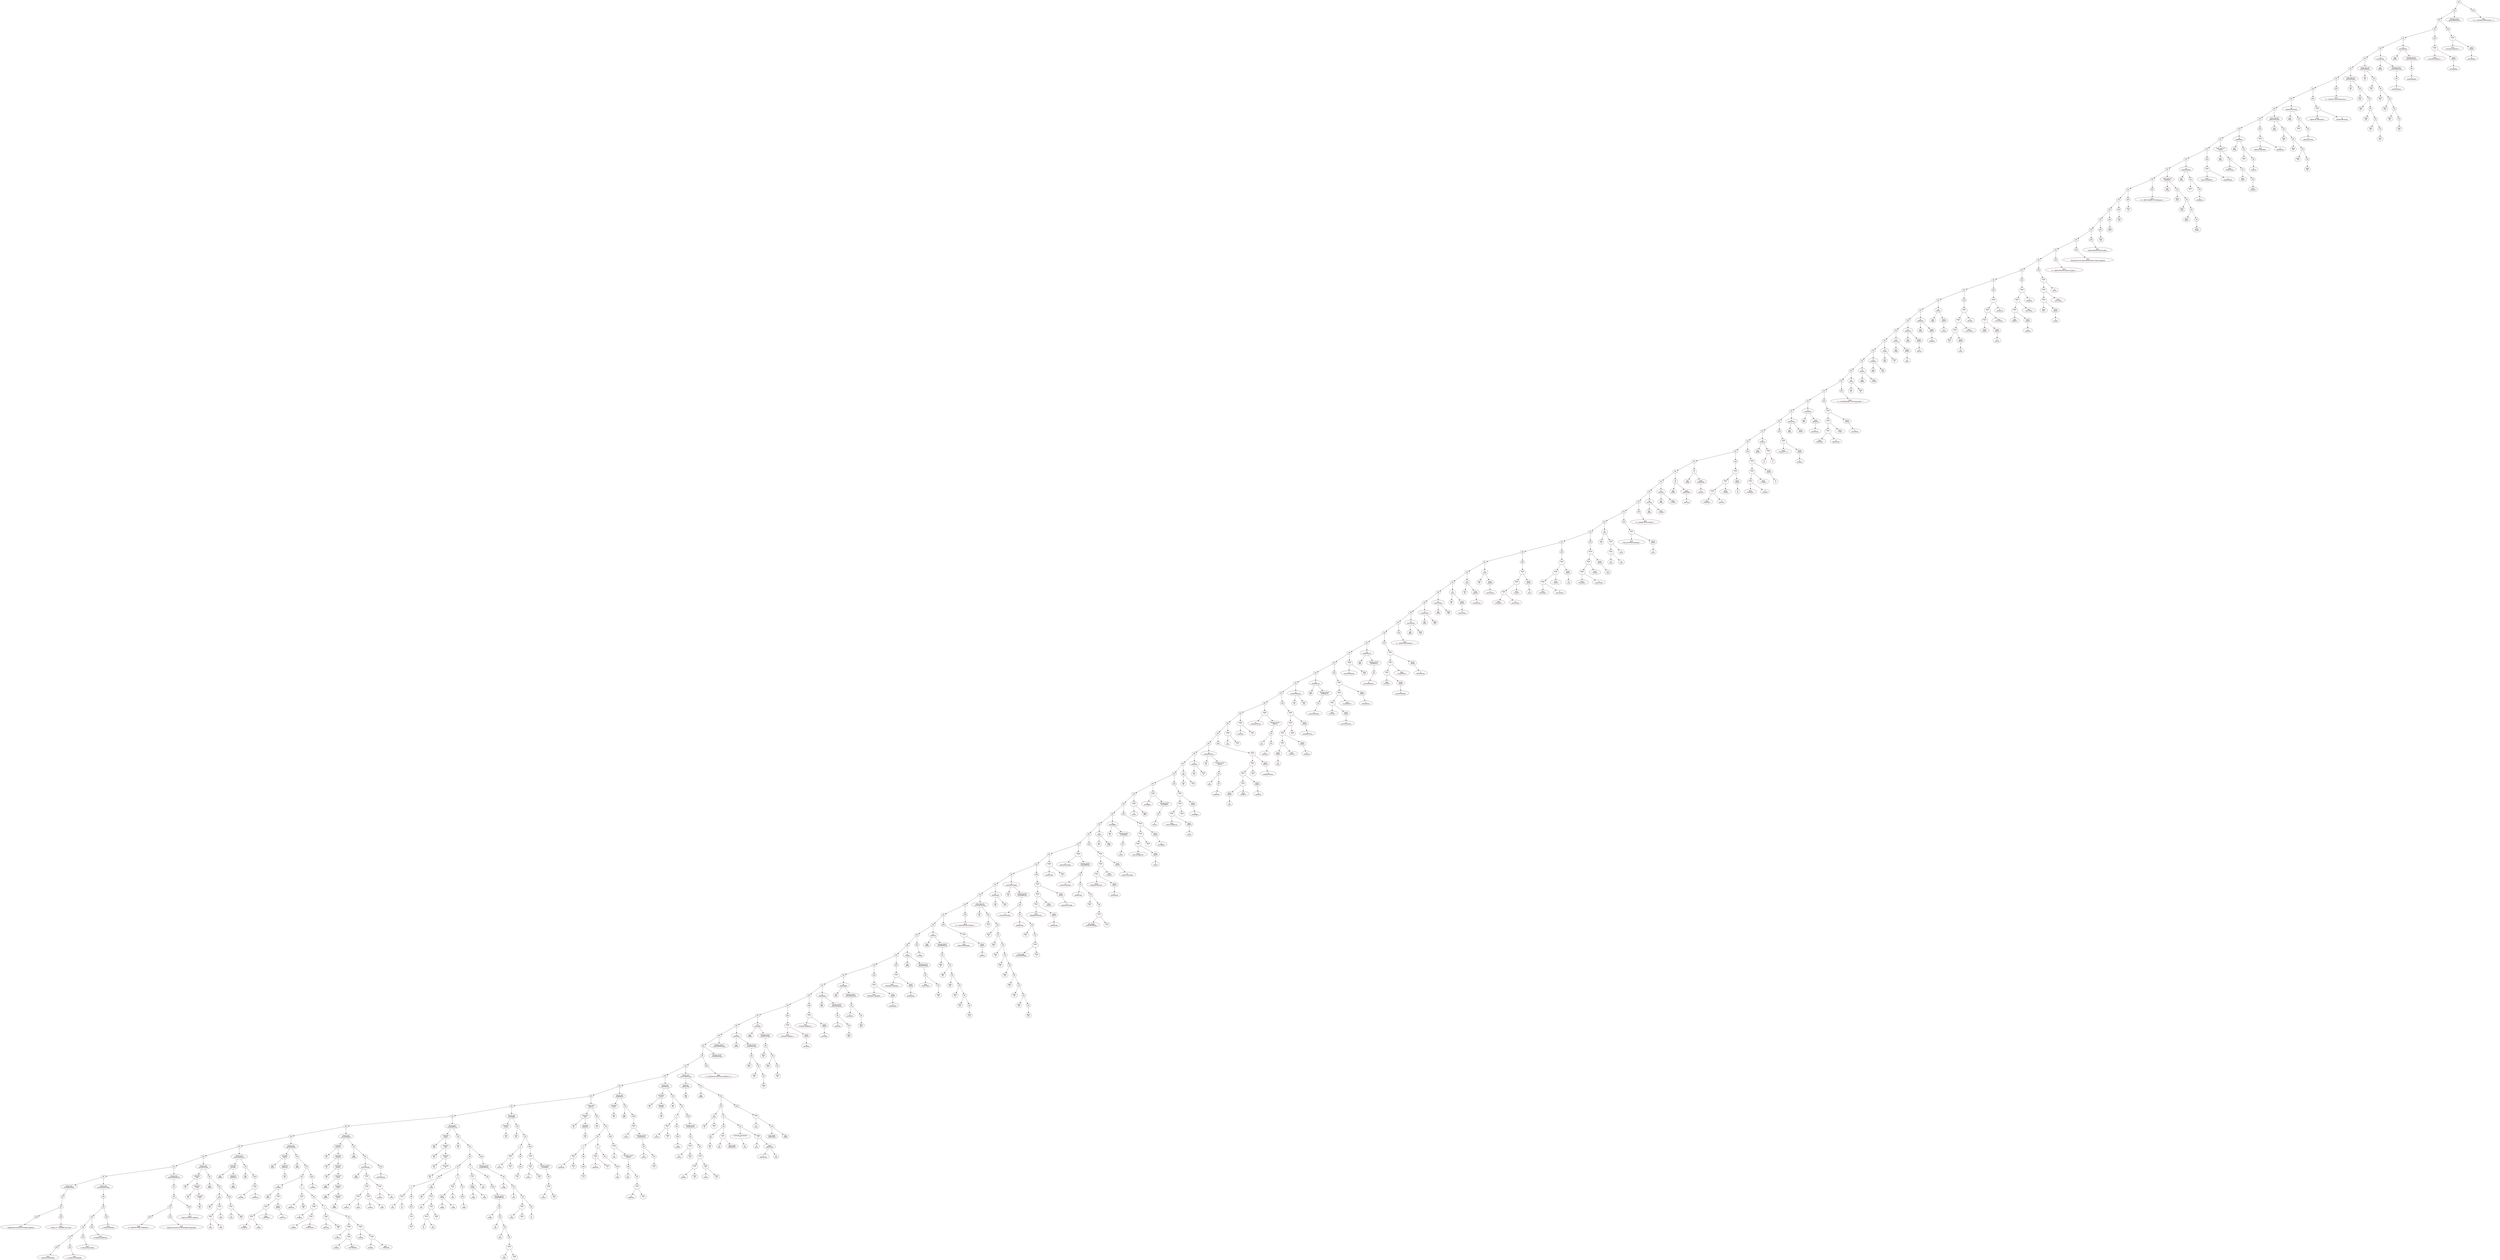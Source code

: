 digraph AST {
  rankdir=TB;
  nodesep=0.6;
  ranksep=0.8;
  node [shape=ellipse, style=filled, fillcolor=snow, fontcolor=black, color=black, fontname="Arial"];
  edge [color=black];
  node0 [label="link", shape=ellipse, style=filled, fillcolor=snow, color=black, fontcolor=black, fontname="Arial"];
  node1 [label="link", shape=ellipse, style=filled, fillcolor=snow, color=black, fontcolor=black, fontname="Arial"];
  node2 [label="link", shape=ellipse, style=filled, fillcolor=snow, color=black, fontcolor=black, fontname="Arial"];
  node3 [label="link", shape=ellipse, style=filled, fillcolor=snow, color=black, fontcolor=black, fontname="Arial"];
  node4 [label="link", shape=ellipse, style=filled, fillcolor=snow, color=black, fontcolor=black, fontname="Arial"];
  node5 [label="link", shape=ellipse, style=filled, fillcolor=snow, color=black, fontcolor=black, fontname="Arial"];
  node6 [label="link", shape=ellipse, style=filled, fillcolor=snow, color=black, fontcolor=black, fontname="Arial"];
  node7 [label="link", shape=ellipse, style=filled, fillcolor=snow, color=black, fontcolor=black, fontname="Arial"];
  node8 [label="link", shape=ellipse, style=filled, fillcolor=snow, color=black, fontcolor=black, fontname="Arial"];
  node9 [label="link", shape=ellipse, style=filled, fillcolor=snow, color=black, fontcolor=black, fontname="Arial"];
  node10 [label="link", shape=ellipse, style=filled, fillcolor=snow, color=black, fontcolor=black, fontname="Arial"];
  node11 [label="link", shape=ellipse, style=filled, fillcolor=snow, color=black, fontcolor=black, fontname="Arial"];
  node12 [label="link", shape=ellipse, style=filled, fillcolor=snow, color=black, fontcolor=black, fontname="Arial"];
  node13 [label="link", shape=ellipse, style=filled, fillcolor=snow, color=black, fontcolor=black, fontname="Arial"];
  node14 [label="link", shape=ellipse, style=filled, fillcolor=snow, color=black, fontcolor=black, fontname="Arial"];
  node15 [label="link", shape=ellipse, style=filled, fillcolor=snow, color=black, fontcolor=black, fontname="Arial"];
  node16 [label="link", shape=ellipse, style=filled, fillcolor=snow, color=black, fontcolor=black, fontname="Arial"];
  node17 [label="link", shape=ellipse, style=filled, fillcolor=snow, color=black, fontcolor=black, fontname="Arial"];
  node18 [label="link", shape=ellipse, style=filled, fillcolor=snow, color=black, fontcolor=black, fontname="Arial"];
  node19 [label="link", shape=ellipse, style=filled, fillcolor=snow, color=black, fontcolor=black, fontname="Arial"];
  node20 [label="link", shape=ellipse, style=filled, fillcolor=snow, color=black, fontcolor=black, fontname="Arial"];
  node21 [label="link", shape=ellipse, style=filled, fillcolor=snow, color=black, fontcolor=black, fontname="Arial"];
  node22 [label="link", shape=ellipse, style=filled, fillcolor=snow, color=black, fontcolor=black, fontname="Arial"];
  node23 [label="link", shape=ellipse, style=filled, fillcolor=snow, color=black, fontcolor=black, fontname="Arial"];
  node24 [label="link", shape=ellipse, style=filled, fillcolor=snow, color=black, fontcolor=black, fontname="Arial"];
  node25 [label="link", shape=ellipse, style=filled, fillcolor=snow, color=black, fontcolor=black, fontname="Arial"];
  node26 [label="link", shape=ellipse, style=filled, fillcolor=snow, color=black, fontcolor=black, fontname="Arial"];
  node27 [label="link", shape=ellipse, style=filled, fillcolor=snow, color=black, fontcolor=black, fontname="Arial"];
  node28 [label="link", shape=ellipse, style=filled, fillcolor=snow, color=black, fontcolor=black, fontname="Arial"];
  node29 [label="link", shape=ellipse, style=filled, fillcolor=snow, color=black, fontcolor=black, fontname="Arial"];
  node30 [label="link", shape=ellipse, style=filled, fillcolor=snow, color=black, fontcolor=black, fontname="Arial"];
  node31 [label="link", shape=ellipse, style=filled, fillcolor=snow, color=black, fontcolor=black, fontname="Arial"];
  node32 [label="link", shape=ellipse, style=filled, fillcolor=snow, color=black, fontcolor=black, fontname="Arial"];
  node33 [label="link", shape=ellipse, style=filled, fillcolor=snow, color=black, fontcolor=black, fontname="Arial"];
  node34 [label="link", shape=ellipse, style=filled, fillcolor=snow, color=black, fontcolor=black, fontname="Arial"];
  node35 [label="link", shape=ellipse, style=filled, fillcolor=snow, color=black, fontcolor=black, fontname="Arial"];
  node36 [label="link", shape=ellipse, style=filled, fillcolor=snow, color=black, fontcolor=black, fontname="Arial"];
  node37 [label="link", shape=ellipse, style=filled, fillcolor=snow, color=black, fontcolor=black, fontname="Arial"];
  node38 [label="link", shape=ellipse, style=filled, fillcolor=snow, color=black, fontcolor=black, fontname="Arial"];
  node39 [label="link", shape=ellipse, style=filled, fillcolor=snow, color=black, fontcolor=black, fontname="Arial"];
  node40 [label="link", shape=ellipse, style=filled, fillcolor=snow, color=black, fontcolor=black, fontname="Arial"];
  node41 [label="link", shape=ellipse, style=filled, fillcolor=snow, color=black, fontcolor=black, fontname="Arial"];
  node42 [label="link", shape=ellipse, style=filled, fillcolor=snow, color=black, fontcolor=black, fontname="Arial"];
  node43 [label="link", shape=ellipse, style=filled, fillcolor=snow, color=black, fontcolor=black, fontname="Arial"];
  node44 [label="link", shape=ellipse, style=filled, fillcolor=snow, color=black, fontcolor=black, fontname="Arial"];
  node45 [label="link", shape=ellipse, style=filled, fillcolor=snow, color=black, fontcolor=black, fontname="Arial"];
  node46 [label="link", shape=ellipse, style=filled, fillcolor=snow, color=black, fontcolor=black, fontname="Arial"];
  node47 [label="link", shape=ellipse, style=filled, fillcolor=snow, color=black, fontcolor=black, fontname="Arial"];
  node48 [label="link", shape=ellipse, style=filled, fillcolor=snow, color=black, fontcolor=black, fontname="Arial"];
  node49 [label="link", shape=ellipse, style=filled, fillcolor=snow, color=black, fontcolor=black, fontname="Arial"];
  node50 [label="link", shape=ellipse, style=filled, fillcolor=snow, color=black, fontcolor=black, fontname="Arial"];
  node51 [label="link", shape=ellipse, style=filled, fillcolor=snow, color=black, fontcolor=black, fontname="Arial"];
  node52 [label="link", shape=ellipse, style=filled, fillcolor=snow, color=black, fontcolor=black, fontname="Arial"];
  node53 [label="link", shape=ellipse, style=filled, fillcolor=snow, color=black, fontcolor=black, fontname="Arial"];
  node54 [label="link", shape=ellipse, style=filled, fillcolor=snow, color=black, fontcolor=black, fontname="Arial"];
  node55 [label="link", shape=ellipse, style=filled, fillcolor=snow, color=black, fontcolor=black, fontname="Arial"];
  node56 [label="link", shape=ellipse, style=filled, fillcolor=snow, color=black, fontcolor=black, fontname="Arial"];
  node57 [label="link", shape=ellipse, style=filled, fillcolor=snow, color=black, fontcolor=black, fontname="Arial"];
  node58 [label="link", shape=ellipse, style=filled, fillcolor=snow, color=black, fontcolor=black, fontname="Arial"];
  node59 [label="link", shape=ellipse, style=filled, fillcolor=snow, color=black, fontcolor=black, fontname="Arial"];
  node60 [label="link", shape=ellipse, style=filled, fillcolor=snow, color=black, fontcolor=black, fontname="Arial"];
  node61 [label="link", shape=ellipse, style=filled, fillcolor=snow, color=black, fontcolor=black, fontname="Arial"];
  node62 [label="link", shape=ellipse, style=filled, fillcolor=snow, color=black, fontcolor=black, fontname="Arial"];
  node63 [label="link", shape=ellipse, style=filled, fillcolor=snow, color=black, fontcolor=black, fontname="Arial"];
  node64 [label="link", shape=ellipse, style=filled, fillcolor=snow, color=black, fontcolor=black, fontname="Arial"];
  node65 [label="link", shape=ellipse, style=filled, fillcolor=snow, color=black, fontcolor=black, fontname="Arial"];
  node66 [label="link", shape=ellipse, style=filled, fillcolor=snow, color=black, fontcolor=black, fontname="Arial"];
  node67 [label="link", shape=ellipse, style=filled, fillcolor=snow, color=black, fontcolor=black, fontname="Arial"];
  node68 [label="link", shape=ellipse, style=filled, fillcolor=snow, color=black, fontcolor=black, fontname="Arial"];
  node69 [label="link", shape=ellipse, style=filled, fillcolor=snow, color=black, fontcolor=black, fontname="Arial"];
  node70 [label="link", shape=ellipse, style=filled, fillcolor=snow, color=black, fontcolor=black, fontname="Arial"];
  node71 [label="link", shape=ellipse, style=filled, fillcolor=snow, color=black, fontcolor=black, fontname="Arial"];
  node72 [label="link", shape=ellipse, style=filled, fillcolor=snow, color=black, fontcolor=black, fontname="Arial"];
  node73 [label="link", shape=ellipse, style=filled, fillcolor=snow, color=black, fontcolor=black, fontname="Arial"];
  node74 [label="link", shape=ellipse, style=filled, fillcolor=snow, color=black, fontcolor=black, fontname="Arial"];
  node75 [label="link", shape=ellipse, style=filled, fillcolor=snow, color=black, fontcolor=black, fontname="Arial"];
  node76 [label="link", shape=ellipse, style=filled, fillcolor=snow, color=black, fontcolor=black, fontname="Arial"];
  node77 [label="link", shape=ellipse, style=filled, fillcolor=snow, color=black, fontcolor=black, fontname="Arial"];
  node78 [label="link", shape=ellipse, style=filled, fillcolor=snow, color=black, fontcolor=black, fontname="Arial"];
  node79 [label="link", shape=ellipse, style=filled, fillcolor=snow, color=black, fontcolor=black, fontname="Arial"];
  node80 [label="link", shape=ellipse, style=filled, fillcolor=snow, color=black, fontcolor=black, fontname="Arial"];
  node81 [label="link", shape=ellipse, style=filled, fillcolor=snow, color=black, fontcolor=black, fontname="Arial"];
  node82 [label="link", shape=ellipse, style=filled, fillcolor=snow, color=black, fontcolor=black, fontname="Arial"];
  node83 [label="link", shape=ellipse, style=filled, fillcolor=snow, color=black, fontcolor=black, fontname="Arial"];
  node84 [label="link", shape=ellipse, style=filled, fillcolor=snow, color=black, fontcolor=black, fontname="Arial"];
  node85 [label="link", shape=ellipse, style=filled, fillcolor=snow, color=black, fontcolor=black, fontname="Arial"];
  node86 [label="link", shape=ellipse, style=filled, fillcolor=snow, color=black, fontcolor=black, fontname="Arial"];
  node87 [label="link", shape=ellipse, style=filled, fillcolor=snow, color=black, fontcolor=black, fontname="Arial"];
  node88 [label="link", shape=ellipse, style=filled, fillcolor=snow, color=black, fontcolor=black, fontname="Arial"];
  node89 [label="link", shape=ellipse, style=filled, fillcolor=snow, color=black, fontcolor=black, fontname="Arial"];
  node90 [label="link", shape=ellipse, style=filled, fillcolor=snow, color=black, fontcolor=black, fontname="Arial"];
  node91 [label="link", shape=ellipse, style=filled, fillcolor=snow, color=black, fontcolor=black, fontname="Arial"];
  node92 [label="link", shape=ellipse, style=filled, fillcolor=snow, color=black, fontcolor=black, fontname="Arial"];
  node93 [label="link", shape=ellipse, style=filled, fillcolor=snow, color=black, fontcolor=black, fontname="Arial"];
  node94 [label="link", shape=ellipse, style=filled, fillcolor=snow, color=black, fontcolor=black, fontname="Arial"];
  node95 [label="link", shape=ellipse, style=filled, fillcolor=snow, color=black, fontcolor=black, fontname="Arial"];
  node96 [label="link", shape=ellipse, style=filled, fillcolor=snow, color=black, fontcolor=black, fontname="Arial"];
  node97 [label="link", shape=ellipse, style=filled, fillcolor=snow, color=black, fontcolor=black, fontname="Arial"];
  node98 [label="link", shape=ellipse, style=filled, fillcolor=snow, color=black, fontcolor=black, fontname="Arial"];
  node99 [label="link", shape=ellipse, style=filled, fillcolor=snow, color=black, fontcolor=black, fontname="Arial"];
  node100 [label="link", shape=ellipse, style=filled, fillcolor=snow, color=black, fontcolor=black, fontname="Arial"];
  node101 [label="link", shape=ellipse, style=filled, fillcolor=snow, color=black, fontcolor=black, fontname="Arial"];
  node102 [label="link", shape=ellipse, style=filled, fillcolor=snow, color=black, fontcolor=black, fontname="Arial"];
  node103 [label="link", shape=ellipse, style=filled, fillcolor=snow, color=black, fontcolor=black, fontname="Arial"];
  node104 [label="link", shape=ellipse, style=filled, fillcolor=snow, color=black, fontcolor=black, fontname="Arial"];
  node105 [label="link", shape=ellipse, style=filled, fillcolor=snow, color=black, fontcolor=black, fontname="Arial"];
  node106 [label="link", shape=ellipse, style=filled, fillcolor=snow, color=black, fontcolor=black, fontname="Arial"];
  node107 [label="link", shape=ellipse, style=filled, fillcolor=snow, color=black, fontcolor=black, fontname="Arial"];
  node108 [label="link", shape=ellipse, style=filled, fillcolor=snow, color=black, fontcolor=black, fontname="Arial"];
  node109 [label="link", shape=ellipse, style=filled, fillcolor=snow, color=black, fontcolor=black, fontname="Arial"];
  node110 [label="link", shape=ellipse, style=filled, fillcolor=snow, color=black, fontcolor=black, fontname="Arial"];
  node111 [label="link", shape=ellipse, style=filled, fillcolor=snow, color=black, fontcolor=black, fontname="Arial"];
  node112 [label="link", shape=ellipse, style=filled, fillcolor=snow, color=black, fontcolor=black, fontname="Arial"];
  node113 [label="link", shape=ellipse, style=filled, fillcolor=snow, color=black, fontcolor=black, fontname="Arial"];
  node114 [label="link", shape=ellipse, style=filled, fillcolor=snow, color=black, fontcolor=black, fontname="Arial"];
  node115 [label="link", shape=ellipse, style=filled, fillcolor=snow, color=black, fontcolor=black, fontname="Arial"];
  node116 [label="link", shape=ellipse, style=filled, fillcolor=snow, color=black, fontcolor=black, fontname="Arial"];
  node117 [label="link", shape=ellipse, style=filled, fillcolor=snow, color=black, fontcolor=black, fontname="Arial"];
  node118 [label="funcion_decl\nmostrarBienvenida", shape=ellipse, style=filled, fillcolor=snow, color=black, fontcolor=black, fontname="Arial"];
  node119 [label="link", shape=ellipse, style=filled, fillcolor=snow, color=black, fontcolor=black, fontname="Arial"];
  node120 [label="link", shape=ellipse, style=filled, fillcolor=snow, color=black, fontcolor=black, fontname="Arial"];
  node121 [label="print", shape=ellipse, style=filled, fillcolor=snow, color=black, fontcolor=black, fontname="Arial"];
  node122 [label="literal\n\"\\n¡Bienvenido al Sistema de Gestión Académica!\"", shape=ellipse, style=filled, fillcolor=snow, color=black, fontcolor=black, fontname="Arial"];
  node121 -> node122;
  node120 -> node121;
  node123 [label="print", shape=ellipse, style=filled, fillcolor=snow, color=black, fontcolor=black, fontname="Arial"];
  node124 [label="literal\n\"Versión 1.0 - Universidad San Carlos\"", shape=ellipse, style=filled, fillcolor=snow, color=black, fontcolor=black, fontname="Arial"];
  node123 -> node124;
  node120 -> node123;
  node119 -> node120;
  node118 -> node119;
  node117 -> node118;
  node125 [label="funcion_decl\nmostrarMenuPrincipal", shape=ellipse, style=filled, fillcolor=snow, color=black, fontcolor=black, fontname="Arial"];
  node126 [label="link", shape=ellipse, style=filled, fillcolor=snow, color=black, fontcolor=black, fontname="Arial"];
  node127 [label="link", shape=ellipse, style=filled, fillcolor=snow, color=black, fontcolor=black, fontname="Arial"];
  node128 [label="link", shape=ellipse, style=filled, fillcolor=snow, color=black, fontcolor=black, fontname="Arial"];
  node129 [label="link", shape=ellipse, style=filled, fillcolor=snow, color=black, fontcolor=black, fontname="Arial"];
  node130 [label="link", shape=ellipse, style=filled, fillcolor=snow, color=black, fontcolor=black, fontname="Arial"];
  node131 [label="print", shape=ellipse, style=filled, fillcolor=snow, color=black, fontcolor=black, fontname="Arial"];
  node132 [label="literal\n\"\\nOpciones disponibles:\"", shape=ellipse, style=filled, fillcolor=snow, color=black, fontcolor=black, fontname="Arial"];
  node131 -> node132;
  node130 -> node131;
  node133 [label="print", shape=ellipse, style=filled, fillcolor=snow, color=black, fontcolor=black, fontname="Arial"];
  node134 [label="literal\n\"1. Gestión de estudiantes\"", shape=ellipse, style=filled, fillcolor=snow, color=black, fontcolor=black, fontname="Arial"];
  node133 -> node134;
  node130 -> node133;
  node129 -> node130;
  node135 [label="print", shape=ellipse, style=filled, fillcolor=snow, color=black, fontcolor=black, fontname="Arial"];
  node136 [label="literal\n\"2. Cálculo de promedios\"", shape=ellipse, style=filled, fillcolor=snow, color=black, fontcolor=black, fontname="Arial"];
  node135 -> node136;
  node129 -> node135;
  node128 -> node129;
  node137 [label="print", shape=ellipse, style=filled, fillcolor=snow, color=black, fontcolor=black, fontname="Arial"];
  node138 [label="literal\n\"3. Reportes académicos\"", shape=ellipse, style=filled, fillcolor=snow, color=black, fontcolor=black, fontname="Arial"];
  node137 -> node138;
  node128 -> node137;
  node127 -> node128;
  node139 [label="print", shape=ellipse, style=filled, fillcolor=snow, color=black, fontcolor=black, fontname="Arial"];
  node140 [label="literal\n\"4. Análisis estadístico\"", shape=ellipse, style=filled, fillcolor=snow, color=black, fontcolor=black, fontname="Arial"];
  node139 -> node140;
  node127 -> node139;
  node126 -> node127;
  node125 -> node126;
  node117 -> node125;
  node116 -> node117;
  node141 [label="funcion_decl\ngenerarReporteFinal", shape=ellipse, style=filled, fillcolor=snow, color=black, fontcolor=black, fontname="Arial"];
  node142 [label="link", shape=ellipse, style=filled, fillcolor=snow, color=black, fontcolor=black, fontname="Arial"];
  node143 [label="link", shape=ellipse, style=filled, fillcolor=snow, color=black, fontcolor=black, fontname="Arial"];
  node144 [label="link", shape=ellipse, style=filled, fillcolor=snow, color=black, fontcolor=black, fontname="Arial"];
  node145 [label="print", shape=ellipse, style=filled, fillcolor=snow, color=black, fontcolor=black, fontname="Arial"];
  node146 [label="literal\n\"\\n--- REPORTE FINAL GENERADO ---\"", shape=ellipse, style=filled, fillcolor=snow, color=black, fontcolor=black, fontname="Arial"];
  node145 -> node146;
  node144 -> node145;
  node147 [label="print", shape=ellipse, style=filled, fillcolor=snow, color=black, fontcolor=black, fontname="Arial"];
  node148 [label="literal\n\"Todas las funciones han sido probadas exitosamente\"", shape=ellipse, style=filled, fillcolor=snow, color=black, fontcolor=black, fontname="Arial"];
  node147 -> node148;
  node144 -> node147;
  node143 -> node144;
  node149 [label="print", shape=ellipse, style=filled, fillcolor=snow, color=black, fontcolor=black, fontname="Arial"];
  node150 [label="literal\n\"Sistema verificado y operativo\"", shape=ellipse, style=filled, fillcolor=snow, color=black, fontcolor=black, fontname="Arial"];
  node149 -> node150;
  node143 -> node149;
  node142 -> node143;
  node141 -> node142;
  node116 -> node141;
  node115 -> node116;
  node151 [label="funcion_decl\ncalcularPromedio", shape=ellipse, style=filled, fillcolor=snow, color=black, fontcolor=black, fontname="Arial"];
  node152 [label="parametro\nnota1", shape=ellipse, style=filled, fillcolor=snow, color=black, fontcolor=black, fontname="Arial"];
  node153 [label="type\nint", shape=ellipse, style=filled, fillcolor=snow, color=black, fontcolor=black, fontname="Arial"];
  node152 -> node153;
  node154 [label="parametro\nnota2", shape=ellipse, style=filled, fillcolor=snow, color=black, fontcolor=black, fontname="Arial"];
  node155 [label="type\nint", shape=ellipse, style=filled, fillcolor=snow, color=black, fontcolor=black, fontname="Arial"];
  node154 -> node155;
  node156 [label="parametro\nnota3", shape=ellipse, style=filled, fillcolor=snow, color=black, fontcolor=black, fontname="Arial"];
  node157 [label="type\nint", shape=ellipse, style=filled, fillcolor=snow, color=black, fontcolor=black, fontname="Arial"];
  node156 -> node157;
  node154 -> node156;
  node152 -> node154;
  node151 -> node152;
  node158 [label="link", shape=ellipse, style=filled, fillcolor=snow, color=black, fontcolor=black, fontname="Arial"];
  node159 [label="type\ndouble", shape=ellipse, style=filled, fillcolor=snow, color=black, fontcolor=black, fontname="Arial"];
  node158 -> node159;
  node160 [label="link", shape=ellipse, style=filled, fillcolor=snow, color=black, fontcolor=black, fontname="Arial"];
  node161 [label="var\nsuma", shape=ellipse, style=filled, fillcolor=snow, color=black, fontcolor=black, fontname="Arial"];
  node162 [label="type\nint", shape=ellipse, style=filled, fillcolor=snow, color=black, fontcolor=black, fontname="Arial"];
  node161 -> node162;
  node163 [label="binop\n+", shape=ellipse, style=filled, fillcolor=snow, color=black, fontcolor=black, fontname="Arial"];
  node164 [label="binop\n+", shape=ellipse, style=filled, fillcolor=snow, color=black, fontcolor=black, fontname="Arial"];
  node165 [label="id\nnota1", shape=ellipse, style=filled, fillcolor=snow, color=black, fontcolor=black, fontname="Arial"];
  node164 -> node165;
  node166 [label="id\nnota2", shape=ellipse, style=filled, fillcolor=snow, color=black, fontcolor=black, fontname="Arial"];
  node164 -> node166;
  node163 -> node164;
  node167 [label="id\nnota3", shape=ellipse, style=filled, fillcolor=snow, color=black, fontcolor=black, fontname="Arial"];
  node163 -> node167;
  node161 -> node163;
  node160 -> node161;
  node168 [label="return", shape=ellipse, style=filled, fillcolor=snow, color=black, fontcolor=black, fontname="Arial"];
  node169 [label="binop\n/", shape=ellipse, style=filled, fillcolor=snow, color=black, fontcolor=black, fontname="Arial"];
  node170 [label="id\nsuma", shape=ellipse, style=filled, fillcolor=snow, color=black, fontcolor=black, fontname="Arial"];
  node169 -> node170;
  node171 [label="literal\n3.0", shape=ellipse, style=filled, fillcolor=snow, color=black, fontcolor=black, fontname="Arial"];
  node169 -> node171;
  node168 -> node169;
  node160 -> node168;
  node158 -> node160;
  node151 -> node158;
  node115 -> node151;
  node114 -> node115;
  node172 [label="funcion_decl\nverificarAprobacion", shape=ellipse, style=filled, fillcolor=snow, color=black, fontcolor=black, fontname="Arial"];
  node173 [label="parametro\npromedio", shape=ellipse, style=filled, fillcolor=snow, color=black, fontcolor=black, fontname="Arial"];
  node174 [label="type\ndouble", shape=ellipse, style=filled, fillcolor=snow, color=black, fontcolor=black, fontname="Arial"];
  node173 -> node174;
  node175 [label="parametro\nnotaMinima", shape=ellipse, style=filled, fillcolor=snow, color=black, fontcolor=black, fontname="Arial"];
  node176 [label="type\ndouble", shape=ellipse, style=filled, fillcolor=snow, color=black, fontcolor=black, fontname="Arial"];
  node175 -> node176;
  node173 -> node175;
  node172 -> node173;
  node177 [label="link", shape=ellipse, style=filled, fillcolor=snow, color=black, fontcolor=black, fontname="Arial"];
  node178 [label="type\nbool", shape=ellipse, style=filled, fillcolor=snow, color=black, fontcolor=black, fontname="Arial"];
  node177 -> node178;
  node179 [label="return", shape=ellipse, style=filled, fillcolor=snow, color=black, fontcolor=black, fontname="Arial"];
  node180 [label="binop\n>=", shape=ellipse, style=filled, fillcolor=snow, color=black, fontcolor=black, fontname="Arial"];
  node181 [label="id\npromedio", shape=ellipse, style=filled, fillcolor=snow, color=black, fontcolor=black, fontname="Arial"];
  node180 -> node181;
  node182 [label="id\nnotaMinima", shape=ellipse, style=filled, fillcolor=snow, color=black, fontcolor=black, fontname="Arial"];
  node180 -> node182;
  node179 -> node180;
  node177 -> node179;
  node172 -> node177;
  node114 -> node172;
  node113 -> node114;
  node183 [label="funcion_decl\ngenerarMensaje", shape=ellipse, style=filled, fillcolor=snow, color=black, fontcolor=black, fontname="Arial"];
  node184 [label="parametro\nnombre", shape=ellipse, style=filled, fillcolor=snow, color=black, fontcolor=black, fontname="Arial"];
  node185 [label="type\nstring", shape=ellipse, style=filled, fillcolor=snow, color=black, fontcolor=black, fontname="Arial"];
  node184 -> node185;
  node186 [label="parametro\ncalificacion", shape=ellipse, style=filled, fillcolor=snow, color=black, fontcolor=black, fontname="Arial"];
  node187 [label="type\nint", shape=ellipse, style=filled, fillcolor=snow, color=black, fontcolor=black, fontname="Arial"];
  node186 -> node187;
  node184 -> node186;
  node183 -> node184;
  node188 [label="link", shape=ellipse, style=filled, fillcolor=snow, color=black, fontcolor=black, fontname="Arial"];
  node189 [label="type\nstring", shape=ellipse, style=filled, fillcolor=snow, color=black, fontcolor=black, fontname="Arial"];
  node188 -> node189;
  node190 [label="link", shape=ellipse, style=filled, fillcolor=snow, color=black, fontcolor=black, fontname="Arial"];
  node191 [label="link", shape=ellipse, style=filled, fillcolor=snow, color=black, fontcolor=black, fontname="Arial"];
  node192 [label="var\nresultado", shape=ellipse, style=filled, fillcolor=snow, color=black, fontcolor=black, fontname="Arial"];
  node193 [label="type\nstring", shape=ellipse, style=filled, fillcolor=snow, color=black, fontcolor=black, fontname="Arial"];
  node192 -> node193;
  node194 [label="binop\n+", shape=ellipse, style=filled, fillcolor=snow, color=black, fontcolor=black, fontname="Arial"];
  node195 [label="binop\n+", shape=ellipse, style=filled, fillcolor=snow, color=black, fontcolor=black, fontname="Arial"];
  node196 [label="binop\n+", shape=ellipse, style=filled, fillcolor=snow, color=black, fontcolor=black, fontname="Arial"];
  node197 [label="literal\n\"Estudiante: \"", shape=ellipse, style=filled, fillcolor=snow, color=black, fontcolor=black, fontname="Arial"];
  node196 -> node197;
  node198 [label="id\nnombre", shape=ellipse, style=filled, fillcolor=snow, color=black, fontcolor=black, fontname="Arial"];
  node196 -> node198;
  node195 -> node196;
  node199 [label="literal\n\" - Calificación: \"", shape=ellipse, style=filled, fillcolor=snow, color=black, fontcolor=black, fontname="Arial"];
  node195 -> node199;
  node194 -> node195;
  node200 [label="parser\nvalueOf", shape=ellipse, style=filled, fillcolor=snow, color=black, fontcolor=black, fontname="Arial"];
  node201 [label="id\ncalificacion", shape=ellipse, style=filled, fillcolor=snow, color=black, fontcolor=black, fontname="Arial"];
  node200 -> node201;
  node194 -> node200;
  node192 -> node194;
  node191 -> node192;
  node202 [label="if", shape=ellipse, style=filled, fillcolor=snow, color=black, fontcolor=black, fontname="Arial"];
  node203 [label="binop\n>=", shape=ellipse, style=filled, fillcolor=snow, color=black, fontcolor=black, fontname="Arial"];
  node204 [label="id\ncalificacion", shape=ellipse, style=filled, fillcolor=snow, color=black, fontcolor=black, fontname="Arial"];
  node203 -> node204;
  node205 [label="literal\n90", shape=ellipse, style=filled, fillcolor=snow, color=black, fontcolor=black, fontname="Arial"];
  node203 -> node205;
  node202 -> node203;
  node206 [label="link", shape=ellipse, style=filled, fillcolor=snow, color=black, fontcolor=black, fontname="Arial"];
  node207 [label="assign\n=", shape=ellipse, style=filled, fillcolor=snow, color=black, fontcolor=black, fontname="Arial"];
  node208 [label="id\nresultado", shape=ellipse, style=filled, fillcolor=snow, color=black, fontcolor=black, fontname="Arial"];
  node207 -> node208;
  node209 [label="binop\n+", shape=ellipse, style=filled, fillcolor=snow, color=black, fontcolor=black, fontname="Arial"];
  node210 [label="id\nresultado", shape=ellipse, style=filled, fillcolor=snow, color=black, fontcolor=black, fontname="Arial"];
  node209 -> node210;
  node211 [label="literal\n\" - EXCELENTE\"", shape=ellipse, style=filled, fillcolor=snow, color=black, fontcolor=black, fontname="Arial"];
  node209 -> node211;
  node207 -> node209;
  node206 -> node207;
  node212 [label="if", shape=ellipse, style=filled, fillcolor=snow, color=black, fontcolor=black, fontname="Arial"];
  node213 [label="binop\n>=", shape=ellipse, style=filled, fillcolor=snow, color=black, fontcolor=black, fontname="Arial"];
  node214 [label="id\ncalificacion", shape=ellipse, style=filled, fillcolor=snow, color=black, fontcolor=black, fontname="Arial"];
  node213 -> node214;
  node215 [label="literal\n80", shape=ellipse, style=filled, fillcolor=snow, color=black, fontcolor=black, fontname="Arial"];
  node213 -> node215;
  node212 -> node213;
  node216 [label="link", shape=ellipse, style=filled, fillcolor=snow, color=black, fontcolor=black, fontname="Arial"];
  node217 [label="assign\n=", shape=ellipse, style=filled, fillcolor=snow, color=black, fontcolor=black, fontname="Arial"];
  node218 [label="id\nresultado", shape=ellipse, style=filled, fillcolor=snow, color=black, fontcolor=black, fontname="Arial"];
  node217 -> node218;
  node219 [label="binop\n+", shape=ellipse, style=filled, fillcolor=snow, color=black, fontcolor=black, fontname="Arial"];
  node220 [label="id\nresultado", shape=ellipse, style=filled, fillcolor=snow, color=black, fontcolor=black, fontname="Arial"];
  node219 -> node220;
  node221 [label="literal\n\" - MUY BUENO\"", shape=ellipse, style=filled, fillcolor=snow, color=black, fontcolor=black, fontname="Arial"];
  node219 -> node221;
  node217 -> node219;
  node216 -> node217;
  node222 [label="assign\n=", shape=ellipse, style=filled, fillcolor=snow, color=black, fontcolor=black, fontname="Arial"];
  node223 [label="id\nresultado", shape=ellipse, style=filled, fillcolor=snow, color=black, fontcolor=black, fontname="Arial"];
  node222 -> node223;
  node224 [label="binop\n+", shape=ellipse, style=filled, fillcolor=snow, color=black, fontcolor=black, fontname="Arial"];
  node225 [label="id\nresultado", shape=ellipse, style=filled, fillcolor=snow, color=black, fontcolor=black, fontname="Arial"];
  node224 -> node225;
  node226 [label="literal\n\" - REGULAR\"", shape=ellipse, style=filled, fillcolor=snow, color=black, fontcolor=black, fontname="Arial"];
  node224 -> node226;
  node222 -> node224;
  node216 -> node222;
  node212 -> node216;
  node206 -> node212;
  node202 -> node206;
  node191 -> node202;
  node190 -> node191;
  node227 [label="return", shape=ellipse, style=filled, fillcolor=snow, color=black, fontcolor=black, fontname="Arial"];
  node228 [label="id\nresultado", shape=ellipse, style=filled, fillcolor=snow, color=black, fontcolor=black, fontname="Arial"];
  node227 -> node228;
  node190 -> node227;
  node188 -> node190;
  node183 -> node188;
  node113 -> node183;
  node112 -> node113;
  node229 [label="funcion_decl\ncalcularNotaFinal", shape=ellipse, style=filled, fillcolor=snow, color=black, fontcolor=black, fontname="Arial"];
  node230 [label="parametro\nexamen1", shape=ellipse, style=filled, fillcolor=snow, color=black, fontcolor=black, fontname="Arial"];
  node231 [label="type\nint", shape=ellipse, style=filled, fillcolor=snow, color=black, fontcolor=black, fontname="Arial"];
  node230 -> node231;
  node232 [label="parametro\nexamen2", shape=ellipse, style=filled, fillcolor=snow, color=black, fontcolor=black, fontname="Arial"];
  node233 [label="type\nint", shape=ellipse, style=filled, fillcolor=snow, color=black, fontcolor=black, fontname="Arial"];
  node232 -> node233;
  node234 [label="parametro\nproyecto", shape=ellipse, style=filled, fillcolor=snow, color=black, fontcolor=black, fontname="Arial"];
  node235 [label="type\nint", shape=ellipse, style=filled, fillcolor=snow, color=black, fontcolor=black, fontname="Arial"];
  node234 -> node235;
  node236 [label="parametro\npeso1", shape=ellipse, style=filled, fillcolor=snow, color=black, fontcolor=black, fontname="Arial"];
  node237 [label="type\ndouble", shape=ellipse, style=filled, fillcolor=snow, color=black, fontcolor=black, fontname="Arial"];
  node236 -> node237;
  node238 [label="parametro\npeso2", shape=ellipse, style=filled, fillcolor=snow, color=black, fontcolor=black, fontname="Arial"];
  node239 [label="type\ndouble", shape=ellipse, style=filled, fillcolor=snow, color=black, fontcolor=black, fontname="Arial"];
  node238 -> node239;
  node240 [label="parametro\npeso3", shape=ellipse, style=filled, fillcolor=snow, color=black, fontcolor=black, fontname="Arial"];
  node241 [label="type\ndouble", shape=ellipse, style=filled, fillcolor=snow, color=black, fontcolor=black, fontname="Arial"];
  node240 -> node241;
  node238 -> node240;
  node236 -> node238;
  node234 -> node236;
  node232 -> node234;
  node230 -> node232;
  node229 -> node230;
  node242 [label="link", shape=ellipse, style=filled, fillcolor=snow, color=black, fontcolor=black, fontname="Arial"];
  node243 [label="type\ndouble", shape=ellipse, style=filled, fillcolor=snow, color=black, fontcolor=black, fontname="Arial"];
  node242 -> node243;
  node244 [label="link", shape=ellipse, style=filled, fillcolor=snow, color=black, fontcolor=black, fontname="Arial"];
  node245 [label="var\nnotaPonderada", shape=ellipse, style=filled, fillcolor=snow, color=black, fontcolor=black, fontname="Arial"];
  node246 [label="type\ndouble", shape=ellipse, style=filled, fillcolor=snow, color=black, fontcolor=black, fontname="Arial"];
  node245 -> node246;
  node247 [label="binop\n+", shape=ellipse, style=filled, fillcolor=snow, color=black, fontcolor=black, fontname="Arial"];
  node248 [label="binop\n+", shape=ellipse, style=filled, fillcolor=snow, color=black, fontcolor=black, fontname="Arial"];
  node249 [label="binop\n*", shape=ellipse, style=filled, fillcolor=snow, color=black, fontcolor=black, fontname="Arial"];
  node250 [label="id\nexamen1", shape=ellipse, style=filled, fillcolor=snow, color=black, fontcolor=black, fontname="Arial"];
  node249 -> node250;
  node251 [label="id\npeso1", shape=ellipse, style=filled, fillcolor=snow, color=black, fontcolor=black, fontname="Arial"];
  node249 -> node251;
  node248 -> node249;
  node252 [label="binop\n*", shape=ellipse, style=filled, fillcolor=snow, color=black, fontcolor=black, fontname="Arial"];
  node253 [label="id\nexamen2", shape=ellipse, style=filled, fillcolor=snow, color=black, fontcolor=black, fontname="Arial"];
  node252 -> node253;
  node254 [label="id\npeso2", shape=ellipse, style=filled, fillcolor=snow, color=black, fontcolor=black, fontname="Arial"];
  node252 -> node254;
  node248 -> node252;
  node247 -> node248;
  node255 [label="binop\n*", shape=ellipse, style=filled, fillcolor=snow, color=black, fontcolor=black, fontname="Arial"];
  node256 [label="id\nproyecto", shape=ellipse, style=filled, fillcolor=snow, color=black, fontcolor=black, fontname="Arial"];
  node255 -> node256;
  node257 [label="id\npeso3", shape=ellipse, style=filled, fillcolor=snow, color=black, fontcolor=black, fontname="Arial"];
  node255 -> node257;
  node247 -> node255;
  node245 -> node247;
  node244 -> node245;
  node258 [label="return", shape=ellipse, style=filled, fillcolor=snow, color=black, fontcolor=black, fontname="Arial"];
  node259 [label="id\nnotaPonderada", shape=ellipse, style=filled, fillcolor=snow, color=black, fontcolor=black, fontname="Arial"];
  node258 -> node259;
  node244 -> node258;
  node242 -> node244;
  node229 -> node242;
  node112 -> node229;
  node111 -> node112;
  node260 [label="funcion_decl\nbusquedaBinaria", shape=ellipse, style=filled, fillcolor=snow, color=black, fontcolor=black, fontname="Arial"];
  node261 [label="parametro\narreglo", shape=ellipse, style=filled, fillcolor=snow, color=black, fontcolor=black, fontname="Arial"];
  node262 [label="type\nint[]", shape=ellipse, style=filled, fillcolor=snow, color=black, fontcolor=black, fontname="Arial"];
  node261 -> node262;
  node263 [label="parametro\nvalor", shape=ellipse, style=filled, fillcolor=snow, color=black, fontcolor=black, fontname="Arial"];
  node264 [label="type\nint", shape=ellipse, style=filled, fillcolor=snow, color=black, fontcolor=black, fontname="Arial"];
  node263 -> node264;
  node265 [label="parametro\ninicio", shape=ellipse, style=filled, fillcolor=snow, color=black, fontcolor=black, fontname="Arial"];
  node266 [label="type\nint", shape=ellipse, style=filled, fillcolor=snow, color=black, fontcolor=black, fontname="Arial"];
  node265 -> node266;
  node267 [label="parametro\nfin", shape=ellipse, style=filled, fillcolor=snow, color=black, fontcolor=black, fontname="Arial"];
  node268 [label="type\nint", shape=ellipse, style=filled, fillcolor=snow, color=black, fontcolor=black, fontname="Arial"];
  node267 -> node268;
  node265 -> node267;
  node263 -> node265;
  node261 -> node263;
  node260 -> node261;
  node269 [label="link", shape=ellipse, style=filled, fillcolor=snow, color=black, fontcolor=black, fontname="Arial"];
  node270 [label="type\nint", shape=ellipse, style=filled, fillcolor=snow, color=black, fontcolor=black, fontname="Arial"];
  node269 -> node270;
  node271 [label="link", shape=ellipse, style=filled, fillcolor=snow, color=black, fontcolor=black, fontname="Arial"];
  node272 [label="link", shape=ellipse, style=filled, fillcolor=snow, color=black, fontcolor=black, fontname="Arial"];
  node273 [label="link", shape=ellipse, style=filled, fillcolor=snow, color=black, fontcolor=black, fontname="Arial"];
  node274 [label="link", shape=ellipse, style=filled, fillcolor=snow, color=black, fontcolor=black, fontname="Arial"];
  node275 [label="if", shape=ellipse, style=filled, fillcolor=snow, color=black, fontcolor=black, fontname="Arial"];
  node276 [label="binop\n>", shape=ellipse, style=filled, fillcolor=snow, color=black, fontcolor=black, fontname="Arial"];
  node277 [label="id\ninicio", shape=ellipse, style=filled, fillcolor=snow, color=black, fontcolor=black, fontname="Arial"];
  node276 -> node277;
  node278 [label="id\nfin", shape=ellipse, style=filled, fillcolor=snow, color=black, fontcolor=black, fontname="Arial"];
  node276 -> node278;
  node275 -> node276;
  node279 [label="link", shape=ellipse, style=filled, fillcolor=snow, color=black, fontcolor=black, fontname="Arial"];
  node280 [label="return", shape=ellipse, style=filled, fillcolor=snow, color=black, fontcolor=black, fontname="Arial"];
  node281 [label="unop\n-", shape=ellipse, style=filled, fillcolor=snow, color=black, fontcolor=black, fontname="Arial"];
  node282 [label="literal\n1", shape=ellipse, style=filled, fillcolor=snow, color=black, fontcolor=black, fontname="Arial"];
  node281 -> node282;
  node280 -> node281;
  node279 -> node280;
  node275 -> node279;
  node274 -> node275;
  node283 [label="var\nmedio", shape=ellipse, style=filled, fillcolor=snow, color=black, fontcolor=black, fontname="Arial"];
  node284 [label="type\nint", shape=ellipse, style=filled, fillcolor=snow, color=black, fontcolor=black, fontname="Arial"];
  node283 -> node284;
  node285 [label="binop\n+", shape=ellipse, style=filled, fillcolor=snow, color=black, fontcolor=black, fontname="Arial"];
  node286 [label="id\ninicio", shape=ellipse, style=filled, fillcolor=snow, color=black, fontcolor=black, fontname="Arial"];
  node285 -> node286;
  node287 [label="binop\n/", shape=ellipse, style=filled, fillcolor=snow, color=black, fontcolor=black, fontname="Arial"];
  node288 [label="binop\n-", shape=ellipse, style=filled, fillcolor=snow, color=black, fontcolor=black, fontname="Arial"];
  node289 [label="id\nfin", shape=ellipse, style=filled, fillcolor=snow, color=black, fontcolor=black, fontname="Arial"];
  node288 -> node289;
  node290 [label="id\ninicio", shape=ellipse, style=filled, fillcolor=snow, color=black, fontcolor=black, fontname="Arial"];
  node288 -> node290;
  node287 -> node288;
  node291 [label="literal\n2", shape=ellipse, style=filled, fillcolor=snow, color=black, fontcolor=black, fontname="Arial"];
  node287 -> node291;
  node285 -> node287;
  node283 -> node285;
  node274 -> node283;
  node273 -> node274;
  node292 [label="if", shape=ellipse, style=filled, fillcolor=snow, color=black, fontcolor=black, fontname="Arial"];
  node293 [label="binop\n==", shape=ellipse, style=filled, fillcolor=snow, color=black, fontcolor=black, fontname="Arial"];
  node294 [label="index1\narreglo", shape=ellipse, style=filled, fillcolor=snow, color=black, fontcolor=black, fontname="Arial"];
  node295 [label="id\narreglo", shape=ellipse, style=filled, fillcolor=snow, color=black, fontcolor=black, fontname="Arial"];
  node294 -> node295;
  node296 [label="id\nmedio", shape=ellipse, style=filled, fillcolor=snow, color=black, fontcolor=black, fontname="Arial"];
  node294 -> node296;
  node293 -> node294;
  node297 [label="id\nvalor", shape=ellipse, style=filled, fillcolor=snow, color=black, fontcolor=black, fontname="Arial"];
  node293 -> node297;
  node292 -> node293;
  node298 [label="link", shape=ellipse, style=filled, fillcolor=snow, color=black, fontcolor=black, fontname="Arial"];
  node299 [label="return", shape=ellipse, style=filled, fillcolor=snow, color=black, fontcolor=black, fontname="Arial"];
  node300 [label="id\nmedio", shape=ellipse, style=filled, fillcolor=snow, color=black, fontcolor=black, fontname="Arial"];
  node299 -> node300;
  node298 -> node299;
  node292 -> node298;
  node273 -> node292;
  node272 -> node273;
  node301 [label="if", shape=ellipse, style=filled, fillcolor=snow, color=black, fontcolor=black, fontname="Arial"];
  node302 [label="binop\n>", shape=ellipse, style=filled, fillcolor=snow, color=black, fontcolor=black, fontname="Arial"];
  node303 [label="index1\narreglo", shape=ellipse, style=filled, fillcolor=snow, color=black, fontcolor=black, fontname="Arial"];
  node304 [label="id\narreglo", shape=ellipse, style=filled, fillcolor=snow, color=black, fontcolor=black, fontname="Arial"];
  node303 -> node304;
  node305 [label="id\nmedio", shape=ellipse, style=filled, fillcolor=snow, color=black, fontcolor=black, fontname="Arial"];
  node303 -> node305;
  node302 -> node303;
  node306 [label="id\nvalor", shape=ellipse, style=filled, fillcolor=snow, color=black, fontcolor=black, fontname="Arial"];
  node302 -> node306;
  node301 -> node302;
  node307 [label="link", shape=ellipse, style=filled, fillcolor=snow, color=black, fontcolor=black, fontname="Arial"];
  node308 [label="return", shape=ellipse, style=filled, fillcolor=snow, color=black, fontcolor=black, fontname="Arial"];
  node309 [label="llamada_funcion\nbusquedaBinaria", shape=ellipse, style=filled, fillcolor=snow, color=black, fontcolor=black, fontname="Arial"];
  node310 [label="link", shape=ellipse, style=filled, fillcolor=snow, color=black, fontcolor=black, fontname="Arial"];
  node311 [label="id\narreglo", shape=ellipse, style=filled, fillcolor=snow, color=black, fontcolor=black, fontname="Arial"];
  node310 -> node311;
  node312 [label="link", shape=ellipse, style=filled, fillcolor=snow, color=black, fontcolor=black, fontname="Arial"];
  node313 [label="id\nvalor", shape=ellipse, style=filled, fillcolor=snow, color=black, fontcolor=black, fontname="Arial"];
  node312 -> node313;
  node314 [label="link", shape=ellipse, style=filled, fillcolor=snow, color=black, fontcolor=black, fontname="Arial"];
  node315 [label="id\ninicio", shape=ellipse, style=filled, fillcolor=snow, color=black, fontcolor=black, fontname="Arial"];
  node314 -> node315;
  node316 [label="link", shape=ellipse, style=filled, fillcolor=snow, color=black, fontcolor=black, fontname="Arial"];
  node317 [label="binop\n-", shape=ellipse, style=filled, fillcolor=snow, color=black, fontcolor=black, fontname="Arial"];
  node318 [label="id\nmedio", shape=ellipse, style=filled, fillcolor=snow, color=black, fontcolor=black, fontname="Arial"];
  node317 -> node318;
  node319 [label="literal\n1", shape=ellipse, style=filled, fillcolor=snow, color=black, fontcolor=black, fontname="Arial"];
  node317 -> node319;
  node316 -> node317;
  node314 -> node316;
  node312 -> node314;
  node310 -> node312;
  node309 -> node310;
  node308 -> node309;
  node307 -> node308;
  node301 -> node307;
  node272 -> node301;
  node271 -> node272;
  node320 [label="return", shape=ellipse, style=filled, fillcolor=snow, color=black, fontcolor=black, fontname="Arial"];
  node321 [label="llamada_funcion\nbusquedaBinaria", shape=ellipse, style=filled, fillcolor=snow, color=black, fontcolor=black, fontname="Arial"];
  node322 [label="link", shape=ellipse, style=filled, fillcolor=snow, color=black, fontcolor=black, fontname="Arial"];
  node323 [label="id\narreglo", shape=ellipse, style=filled, fillcolor=snow, color=black, fontcolor=black, fontname="Arial"];
  node322 -> node323;
  node324 [label="link", shape=ellipse, style=filled, fillcolor=snow, color=black, fontcolor=black, fontname="Arial"];
  node325 [label="id\nvalor", shape=ellipse, style=filled, fillcolor=snow, color=black, fontcolor=black, fontname="Arial"];
  node324 -> node325;
  node326 [label="link", shape=ellipse, style=filled, fillcolor=snow, color=black, fontcolor=black, fontname="Arial"];
  node327 [label="binop\n+", shape=ellipse, style=filled, fillcolor=snow, color=black, fontcolor=black, fontname="Arial"];
  node328 [label="id\nmedio", shape=ellipse, style=filled, fillcolor=snow, color=black, fontcolor=black, fontname="Arial"];
  node327 -> node328;
  node329 [label="literal\n1", shape=ellipse, style=filled, fillcolor=snow, color=black, fontcolor=black, fontname="Arial"];
  node327 -> node329;
  node326 -> node327;
  node330 [label="link", shape=ellipse, style=filled, fillcolor=snow, color=black, fontcolor=black, fontname="Arial"];
  node331 [label="id\nfin", shape=ellipse, style=filled, fillcolor=snow, color=black, fontcolor=black, fontname="Arial"];
  node330 -> node331;
  node326 -> node330;
  node324 -> node326;
  node322 -> node324;
  node321 -> node322;
  node320 -> node321;
  node271 -> node320;
  node269 -> node271;
  node260 -> node269;
  node111 -> node260;
  node110 -> node111;
  node332 [label="funcion_decl\nsumarDigitos", shape=ellipse, style=filled, fillcolor=snow, color=black, fontcolor=black, fontname="Arial"];
  node333 [label="parametro\nnumero", shape=ellipse, style=filled, fillcolor=snow, color=black, fontcolor=black, fontname="Arial"];
  node334 [label="type\nint", shape=ellipse, style=filled, fillcolor=snow, color=black, fontcolor=black, fontname="Arial"];
  node333 -> node334;
  node332 -> node333;
  node335 [label="link", shape=ellipse, style=filled, fillcolor=snow, color=black, fontcolor=black, fontname="Arial"];
  node336 [label="type\nint", shape=ellipse, style=filled, fillcolor=snow, color=black, fontcolor=black, fontname="Arial"];
  node335 -> node336;
  node337 [label="link", shape=ellipse, style=filled, fillcolor=snow, color=black, fontcolor=black, fontname="Arial"];
  node338 [label="if", shape=ellipse, style=filled, fillcolor=snow, color=black, fontcolor=black, fontname="Arial"];
  node339 [label="binop\n==", shape=ellipse, style=filled, fillcolor=snow, color=black, fontcolor=black, fontname="Arial"];
  node340 [label="id\nnumero", shape=ellipse, style=filled, fillcolor=snow, color=black, fontcolor=black, fontname="Arial"];
  node339 -> node340;
  node341 [label="literal\n0", shape=ellipse, style=filled, fillcolor=snow, color=black, fontcolor=black, fontname="Arial"];
  node339 -> node341;
  node338 -> node339;
  node342 [label="link", shape=ellipse, style=filled, fillcolor=snow, color=black, fontcolor=black, fontname="Arial"];
  node343 [label="return", shape=ellipse, style=filled, fillcolor=snow, color=black, fontcolor=black, fontname="Arial"];
  node344 [label="literal\n0", shape=ellipse, style=filled, fillcolor=snow, color=black, fontcolor=black, fontname="Arial"];
  node343 -> node344;
  node342 -> node343;
  node338 -> node342;
  node337 -> node338;
  node345 [label="return", shape=ellipse, style=filled, fillcolor=snow, color=black, fontcolor=black, fontname="Arial"];
  node346 [label="binop\n+", shape=ellipse, style=filled, fillcolor=snow, color=black, fontcolor=black, fontname="Arial"];
  node347 [label="binop\n%", shape=ellipse, style=filled, fillcolor=snow, color=black, fontcolor=black, fontname="Arial"];
  node348 [label="id\nnumero", shape=ellipse, style=filled, fillcolor=snow, color=black, fontcolor=black, fontname="Arial"];
  node347 -> node348;
  node349 [label="literal\n10", shape=ellipse, style=filled, fillcolor=snow, color=black, fontcolor=black, fontname="Arial"];
  node347 -> node349;
  node346 -> node347;
  node350 [label="llamada_funcion\nsumarDigitos", shape=ellipse, style=filled, fillcolor=snow, color=black, fontcolor=black, fontname="Arial"];
  node351 [label="link", shape=ellipse, style=filled, fillcolor=snow, color=black, fontcolor=black, fontname="Arial"];
  node352 [label="binop\n/", shape=ellipse, style=filled, fillcolor=snow, color=black, fontcolor=black, fontname="Arial"];
  node353 [label="id\nnumero", shape=ellipse, style=filled, fillcolor=snow, color=black, fontcolor=black, fontname="Arial"];
  node352 -> node353;
  node354 [label="literal\n10", shape=ellipse, style=filled, fillcolor=snow, color=black, fontcolor=black, fontname="Arial"];
  node352 -> node354;
  node351 -> node352;
  node350 -> node351;
  node346 -> node350;
  node345 -> node346;
  node337 -> node345;
  node335 -> node337;
  node332 -> node335;
  node110 -> node332;
  node109 -> node110;
  node355 [label="funcion_decl\npotencia", shape=ellipse, style=filled, fillcolor=snow, color=black, fontcolor=black, fontname="Arial"];
  node356 [label="parametro\nbase", shape=ellipse, style=filled, fillcolor=snow, color=black, fontcolor=black, fontname="Arial"];
  node357 [label="type\nint", shape=ellipse, style=filled, fillcolor=snow, color=black, fontcolor=black, fontname="Arial"];
  node356 -> node357;
  node358 [label="parametro\nexponente", shape=ellipse, style=filled, fillcolor=snow, color=black, fontcolor=black, fontname="Arial"];
  node359 [label="type\nint", shape=ellipse, style=filled, fillcolor=snow, color=black, fontcolor=black, fontname="Arial"];
  node358 -> node359;
  node356 -> node358;
  node355 -> node356;
  node360 [label="link", shape=ellipse, style=filled, fillcolor=snow, color=black, fontcolor=black, fontname="Arial"];
  node361 [label="type\nint", shape=ellipse, style=filled, fillcolor=snow, color=black, fontcolor=black, fontname="Arial"];
  node360 -> node361;
  node362 [label="link", shape=ellipse, style=filled, fillcolor=snow, color=black, fontcolor=black, fontname="Arial"];
  node363 [label="link", shape=ellipse, style=filled, fillcolor=snow, color=black, fontcolor=black, fontname="Arial"];
  node364 [label="if", shape=ellipse, style=filled, fillcolor=snow, color=black, fontcolor=black, fontname="Arial"];
  node365 [label="binop\n==", shape=ellipse, style=filled, fillcolor=snow, color=black, fontcolor=black, fontname="Arial"];
  node366 [label="id\nexponente", shape=ellipse, style=filled, fillcolor=snow, color=black, fontcolor=black, fontname="Arial"];
  node365 -> node366;
  node367 [label="literal\n0", shape=ellipse, style=filled, fillcolor=snow, color=black, fontcolor=black, fontname="Arial"];
  node365 -> node367;
  node364 -> node365;
  node368 [label="link", shape=ellipse, style=filled, fillcolor=snow, color=black, fontcolor=black, fontname="Arial"];
  node369 [label="return", shape=ellipse, style=filled, fillcolor=snow, color=black, fontcolor=black, fontname="Arial"];
  node370 [label="literal\n1", shape=ellipse, style=filled, fillcolor=snow, color=black, fontcolor=black, fontname="Arial"];
  node369 -> node370;
  node368 -> node369;
  node364 -> node368;
  node363 -> node364;
  node371 [label="if", shape=ellipse, style=filled, fillcolor=snow, color=black, fontcolor=black, fontname="Arial"];
  node372 [label="binop\n==", shape=ellipse, style=filled, fillcolor=snow, color=black, fontcolor=black, fontname="Arial"];
  node373 [label="id\nexponente", shape=ellipse, style=filled, fillcolor=snow, color=black, fontcolor=black, fontname="Arial"];
  node372 -> node373;
  node374 [label="literal\n1", shape=ellipse, style=filled, fillcolor=snow, color=black, fontcolor=black, fontname="Arial"];
  node372 -> node374;
  node371 -> node372;
  node375 [label="link", shape=ellipse, style=filled, fillcolor=snow, color=black, fontcolor=black, fontname="Arial"];
  node376 [label="return", shape=ellipse, style=filled, fillcolor=snow, color=black, fontcolor=black, fontname="Arial"];
  node377 [label="id\nbase", shape=ellipse, style=filled, fillcolor=snow, color=black, fontcolor=black, fontname="Arial"];
  node376 -> node377;
  node375 -> node376;
  node371 -> node375;
  node363 -> node371;
  node362 -> node363;
  node378 [label="return", shape=ellipse, style=filled, fillcolor=snow, color=black, fontcolor=black, fontname="Arial"];
  node379 [label="binop\n*", shape=ellipse, style=filled, fillcolor=snow, color=black, fontcolor=black, fontname="Arial"];
  node380 [label="id\nbase", shape=ellipse, style=filled, fillcolor=snow, color=black, fontcolor=black, fontname="Arial"];
  node379 -> node380;
  node381 [label="llamada_funcion\npotencia", shape=ellipse, style=filled, fillcolor=snow, color=black, fontcolor=black, fontname="Arial"];
  node382 [label="link", shape=ellipse, style=filled, fillcolor=snow, color=black, fontcolor=black, fontname="Arial"];
  node383 [label="id\nbase", shape=ellipse, style=filled, fillcolor=snow, color=black, fontcolor=black, fontname="Arial"];
  node382 -> node383;
  node384 [label="link", shape=ellipse, style=filled, fillcolor=snow, color=black, fontcolor=black, fontname="Arial"];
  node385 [label="binop\n-", shape=ellipse, style=filled, fillcolor=snow, color=black, fontcolor=black, fontname="Arial"];
  node386 [label="id\nexponente", shape=ellipse, style=filled, fillcolor=snow, color=black, fontcolor=black, fontname="Arial"];
  node385 -> node386;
  node387 [label="literal\n1", shape=ellipse, style=filled, fillcolor=snow, color=black, fontcolor=black, fontname="Arial"];
  node385 -> node387;
  node384 -> node385;
  node382 -> node384;
  node381 -> node382;
  node379 -> node381;
  node378 -> node379;
  node362 -> node378;
  node360 -> node362;
  node355 -> node360;
  node109 -> node355;
  node108 -> node109;
  node388 [label="funcion_decl\nesPalindromo", shape=ellipse, style=filled, fillcolor=snow, color=black, fontcolor=black, fontname="Arial"];
  node389 [label="parametro\nnumero", shape=ellipse, style=filled, fillcolor=snow, color=black, fontcolor=black, fontname="Arial"];
  node390 [label="type\nint", shape=ellipse, style=filled, fillcolor=snow, color=black, fontcolor=black, fontname="Arial"];
  node389 -> node390;
  node388 -> node389;
  node391 [label="link", shape=ellipse, style=filled, fillcolor=snow, color=black, fontcolor=black, fontname="Arial"];
  node392 [label="type\nbool", shape=ellipse, style=filled, fillcolor=snow, color=black, fontcolor=black, fontname="Arial"];
  node391 -> node392;
  node393 [label="return", shape=ellipse, style=filled, fillcolor=snow, color=black, fontcolor=black, fontname="Arial"];
  node394 [label="binop\n==", shape=ellipse, style=filled, fillcolor=snow, color=black, fontcolor=black, fontname="Arial"];
  node395 [label="id\nnumero", shape=ellipse, style=filled, fillcolor=snow, color=black, fontcolor=black, fontname="Arial"];
  node394 -> node395;
  node396 [label="llamada_funcion\ninvertirNumero", shape=ellipse, style=filled, fillcolor=snow, color=black, fontcolor=black, fontname="Arial"];
  node397 [label="link", shape=ellipse, style=filled, fillcolor=snow, color=black, fontcolor=black, fontname="Arial"];
  node398 [label="id\nnumero", shape=ellipse, style=filled, fillcolor=snow, color=black, fontcolor=black, fontname="Arial"];
  node397 -> node398;
  node399 [label="link", shape=ellipse, style=filled, fillcolor=snow, color=black, fontcolor=black, fontname="Arial"];
  node400 [label="literal\n0", shape=ellipse, style=filled, fillcolor=snow, color=black, fontcolor=black, fontname="Arial"];
  node399 -> node400;
  node397 -> node399;
  node396 -> node397;
  node394 -> node396;
  node393 -> node394;
  node391 -> node393;
  node388 -> node391;
  node108 -> node388;
  node107 -> node108;
  node401 [label="funcion_decl\ninvertirNumero", shape=ellipse, style=filled, fillcolor=snow, color=black, fontcolor=black, fontname="Arial"];
  node402 [label="parametro\nnumero", shape=ellipse, style=filled, fillcolor=snow, color=black, fontcolor=black, fontname="Arial"];
  node403 [label="type\nint", shape=ellipse, style=filled, fillcolor=snow, color=black, fontcolor=black, fontname="Arial"];
  node402 -> node403;
  node404 [label="parametro\ninvertido", shape=ellipse, style=filled, fillcolor=snow, color=black, fontcolor=black, fontname="Arial"];
  node405 [label="type\nint", shape=ellipse, style=filled, fillcolor=snow, color=black, fontcolor=black, fontname="Arial"];
  node404 -> node405;
  node402 -> node404;
  node401 -> node402;
  node406 [label="link", shape=ellipse, style=filled, fillcolor=snow, color=black, fontcolor=black, fontname="Arial"];
  node407 [label="type\nint", shape=ellipse, style=filled, fillcolor=snow, color=black, fontcolor=black, fontname="Arial"];
  node406 -> node407;
  node408 [label="link", shape=ellipse, style=filled, fillcolor=snow, color=black, fontcolor=black, fontname="Arial"];
  node409 [label="if", shape=ellipse, style=filled, fillcolor=snow, color=black, fontcolor=black, fontname="Arial"];
  node410 [label="binop\n==", shape=ellipse, style=filled, fillcolor=snow, color=black, fontcolor=black, fontname="Arial"];
  node411 [label="id\nnumero", shape=ellipse, style=filled, fillcolor=snow, color=black, fontcolor=black, fontname="Arial"];
  node410 -> node411;
  node412 [label="literal\n0", shape=ellipse, style=filled, fillcolor=snow, color=black, fontcolor=black, fontname="Arial"];
  node410 -> node412;
  node409 -> node410;
  node413 [label="link", shape=ellipse, style=filled, fillcolor=snow, color=black, fontcolor=black, fontname="Arial"];
  node414 [label="return", shape=ellipse, style=filled, fillcolor=snow, color=black, fontcolor=black, fontname="Arial"];
  node415 [label="id\ninvertido", shape=ellipse, style=filled, fillcolor=snow, color=black, fontcolor=black, fontname="Arial"];
  node414 -> node415;
  node413 -> node414;
  node409 -> node413;
  node408 -> node409;
  node416 [label="return", shape=ellipse, style=filled, fillcolor=snow, color=black, fontcolor=black, fontname="Arial"];
  node417 [label="llamada_funcion\ninvertirNumero", shape=ellipse, style=filled, fillcolor=snow, color=black, fontcolor=black, fontname="Arial"];
  node418 [label="link", shape=ellipse, style=filled, fillcolor=snow, color=black, fontcolor=black, fontname="Arial"];
  node419 [label="binop\n/", shape=ellipse, style=filled, fillcolor=snow, color=black, fontcolor=black, fontname="Arial"];
  node420 [label="id\nnumero", shape=ellipse, style=filled, fillcolor=snow, color=black, fontcolor=black, fontname="Arial"];
  node419 -> node420;
  node421 [label="literal\n10", shape=ellipse, style=filled, fillcolor=snow, color=black, fontcolor=black, fontname="Arial"];
  node419 -> node421;
  node418 -> node419;
  node422 [label="link", shape=ellipse, style=filled, fillcolor=snow, color=black, fontcolor=black, fontname="Arial"];
  node423 [label="binop\n+", shape=ellipse, style=filled, fillcolor=snow, color=black, fontcolor=black, fontname="Arial"];
  node424 [label="binop\n*", shape=ellipse, style=filled, fillcolor=snow, color=black, fontcolor=black, fontname="Arial"];
  node425 [label="id\ninvertido", shape=ellipse, style=filled, fillcolor=snow, color=black, fontcolor=black, fontname="Arial"];
  node424 -> node425;
  node426 [label="literal\n10", shape=ellipse, style=filled, fillcolor=snow, color=black, fontcolor=black, fontname="Arial"];
  node424 -> node426;
  node423 -> node424;
  node427 [label="binop\n%", shape=ellipse, style=filled, fillcolor=snow, color=black, fontcolor=black, fontname="Arial"];
  node428 [label="id\nnumero", shape=ellipse, style=filled, fillcolor=snow, color=black, fontcolor=black, fontname="Arial"];
  node427 -> node428;
  node429 [label="literal\n10", shape=ellipse, style=filled, fillcolor=snow, color=black, fontcolor=black, fontname="Arial"];
  node427 -> node429;
  node423 -> node427;
  node422 -> node423;
  node418 -> node422;
  node417 -> node418;
  node416 -> node417;
  node408 -> node416;
  node406 -> node408;
  node401 -> node406;
  node107 -> node401;
  node106 -> node107;
  node430 [label="funcion_decl\nsumarCalificaciones", shape=ellipse, style=filled, fillcolor=snow, color=black, fontcolor=black, fontname="Arial"];
  node431 [label="parametro\ncalificaciones", shape=ellipse, style=filled, fillcolor=snow, color=black, fontcolor=black, fontname="Arial"];
  node432 [label="type\nint[]", shape=ellipse, style=filled, fillcolor=snow, color=black, fontcolor=black, fontname="Arial"];
  node431 -> node432;
  node430 -> node431;
  node433 [label="link", shape=ellipse, style=filled, fillcolor=snow, color=black, fontcolor=black, fontname="Arial"];
  node434 [label="type\ndouble", shape=ellipse, style=filled, fillcolor=snow, color=black, fontcolor=black, fontname="Arial"];
  node433 -> node434;
  node435 [label="link", shape=ellipse, style=filled, fillcolor=snow, color=black, fontcolor=black, fontname="Arial"];
  node436 [label="link", shape=ellipse, style=filled, fillcolor=snow, color=black, fontcolor=black, fontname="Arial"];
  node437 [label="var\nsuma", shape=ellipse, style=filled, fillcolor=snow, color=black, fontcolor=black, fontname="Arial"];
  node438 [label="type\nint", shape=ellipse, style=filled, fillcolor=snow, color=black, fontcolor=black, fontname="Arial"];
  node437 -> node438;
  node439 [label="literal\n0", shape=ellipse, style=filled, fillcolor=snow, color=black, fontcolor=black, fontname="Arial"];
  node437 -> node439;
  node436 -> node437;
  node440 [label="for", shape=ellipse, style=filled, fillcolor=snow, color=black, fontcolor=black, fontname="Arial"];
  node441 [label="link", shape=ellipse, style=filled, fillcolor=snow, color=black, fontcolor=black, fontname="Arial"];
  node442 [label="var\nnota", shape=ellipse, style=filled, fillcolor=snow, color=black, fontcolor=black, fontname="Arial"];
  node443 [label="type\nint", shape=ellipse, style=filled, fillcolor=snow, color=black, fontcolor=black, fontname="Arial"];
  node442 -> node443;
  node441 -> node442;
  node444 [label="binop\n<", shape=ellipse, style=filled, fillcolor=snow, color=black, fontcolor=black, fontname="Arial"];
  node445 [label="id\nnota", shape=ellipse, style=filled, fillcolor=snow, color=black, fontcolor=black, fontname="Arial"];
  node444 -> node445;
  node446 [label="array_length\ncalificaciones", shape=ellipse, style=filled, fillcolor=snow, color=black, fontcolor=black, fontname="Arial"];
  node444 -> node446;
  node441 -> node444;
  node440 -> node441;
  node447 [label="link", shape=ellipse, style=filled, fillcolor=snow, color=black, fontcolor=black, fontname="Arial"];
  node448 [label="incremento_decremento\n++", shape=ellipse, style=filled, fillcolor=snow, color=black, fontcolor=black, fontname="Arial"];
  node449 [label="id\nnota", shape=ellipse, style=filled, fillcolor=snow, color=black, fontcolor=black, fontname="Arial"];
  node448 -> node449;
  node447 -> node448;
  node450 [label="assign\n+=", shape=ellipse, style=filled, fillcolor=snow, color=black, fontcolor=black, fontname="Arial"];
  node451 [label="id\nsuma", shape=ellipse, style=filled, fillcolor=snow, color=black, fontcolor=black, fontname="Arial"];
  node450 -> node451;
  node452 [label="index1\ncalificaciones", shape=ellipse, style=filled, fillcolor=snow, color=black, fontcolor=black, fontname="Arial"];
  node453 [label="id\ncalificaciones", shape=ellipse, style=filled, fillcolor=snow, color=black, fontcolor=black, fontname="Arial"];
  node452 -> node453;
  node454 [label="id\nnota", shape=ellipse, style=filled, fillcolor=snow, color=black, fontcolor=black, fontname="Arial"];
  node452 -> node454;
  node450 -> node452;
  node447 -> node450;
  node440 -> node447;
  node436 -> node440;
  node435 -> node436;
  node455 [label="return", shape=ellipse, style=filled, fillcolor=snow, color=black, fontcolor=black, fontname="Arial"];
  node456 [label="binop\n/", shape=ellipse, style=filled, fillcolor=snow, color=black, fontcolor=black, fontname="Arial"];
  node457 [label="id\nsuma", shape=ellipse, style=filled, fillcolor=snow, color=black, fontcolor=black, fontname="Arial"];
  node456 -> node457;
  node458 [label="cast", shape=ellipse, style=filled, fillcolor=snow, color=black, fontcolor=black, fontname="Arial"];
  node459 [label="array_length\ncalificaciones", shape=ellipse, style=filled, fillcolor=snow, color=black, fontcolor=black, fontname="Arial"];
  node458 -> node459;
  node460 [label="type\ndouble", shape=ellipse, style=filled, fillcolor=snow, color=black, fontcolor=black, fontname="Arial"];
  node458 -> node460;
  node456 -> node458;
  node455 -> node456;
  node435 -> node455;
  node433 -> node435;
  node430 -> node433;
  node106 -> node430;
  node105 -> node106;
  node461 [label="print", shape=ellipse, style=filled, fillcolor=snow, color=black, fontcolor=black, fontname="Arial"];
  node462 [label="literal\n\"=== SISTEMA DE GESTION ACADEMICA ===\"", shape=ellipse, style=filled, fillcolor=snow, color=black, fontcolor=black, fontname="Arial"];
  node461 -> node462;
  node105 -> node461;
  node104 -> node105;
  node463 [label="llamada_funcion\nmostrarBienvenida", shape=ellipse, style=filled, fillcolor=snow, color=black, fontcolor=black, fontname="Arial"];
  node104 -> node463;
  node103 -> node104;
  node464 [label="llamada_funcion\nmostrarMenuPrincipal", shape=ellipse, style=filled, fillcolor=snow, color=black, fontcolor=black, fontname="Arial"];
  node103 -> node464;
  node102 -> node103;
  node465 [label="var\npromedio1", shape=ellipse, style=filled, fillcolor=snow, color=black, fontcolor=black, fontname="Arial"];
  node466 [label="type\ndouble", shape=ellipse, style=filled, fillcolor=snow, color=black, fontcolor=black, fontname="Arial"];
  node465 -> node466;
  node467 [label="llamada_funcion\ncalcularPromedio", shape=ellipse, style=filled, fillcolor=snow, color=black, fontcolor=black, fontname="Arial"];
  node468 [label="link", shape=ellipse, style=filled, fillcolor=snow, color=black, fontcolor=black, fontname="Arial"];
  node469 [label="literal\n85", shape=ellipse, style=filled, fillcolor=snow, color=black, fontcolor=black, fontname="Arial"];
  node468 -> node469;
  node470 [label="link", shape=ellipse, style=filled, fillcolor=snow, color=black, fontcolor=black, fontname="Arial"];
  node471 [label="literal\n92", shape=ellipse, style=filled, fillcolor=snow, color=black, fontcolor=black, fontname="Arial"];
  node470 -> node471;
  node472 [label="link", shape=ellipse, style=filled, fillcolor=snow, color=black, fontcolor=black, fontname="Arial"];
  node473 [label="literal\n78", shape=ellipse, style=filled, fillcolor=snow, color=black, fontcolor=black, fontname="Arial"];
  node472 -> node473;
  node470 -> node472;
  node468 -> node470;
  node467 -> node468;
  node465 -> node467;
  node102 -> node465;
  node101 -> node102;
  node474 [label="var\npromedio2", shape=ellipse, style=filled, fillcolor=snow, color=black, fontcolor=black, fontname="Arial"];
  node475 [label="type\ndouble", shape=ellipse, style=filled, fillcolor=snow, color=black, fontcolor=black, fontname="Arial"];
  node474 -> node475;
  node476 [label="llamada_funcion\ncalcularPromedio", shape=ellipse, style=filled, fillcolor=snow, color=black, fontcolor=black, fontname="Arial"];
  node477 [label="link", shape=ellipse, style=filled, fillcolor=snow, color=black, fontcolor=black, fontname="Arial"];
  node478 [label="literal\n90", shape=ellipse, style=filled, fillcolor=snow, color=black, fontcolor=black, fontname="Arial"];
  node477 -> node478;
  node479 [label="link", shape=ellipse, style=filled, fillcolor=snow, color=black, fontcolor=black, fontname="Arial"];
  node480 [label="literal\n88", shape=ellipse, style=filled, fillcolor=snow, color=black, fontcolor=black, fontname="Arial"];
  node479 -> node480;
  node481 [label="link", shape=ellipse, style=filled, fillcolor=snow, color=black, fontcolor=black, fontname="Arial"];
  node482 [label="literal\n94", shape=ellipse, style=filled, fillcolor=snow, color=black, fontcolor=black, fontname="Arial"];
  node481 -> node482;
  node479 -> node481;
  node477 -> node479;
  node476 -> node477;
  node474 -> node476;
  node101 -> node474;
  node100 -> node101;
  node483 [label="print", shape=ellipse, style=filled, fillcolor=snow, color=black, fontcolor=black, fontname="Arial"];
  node484 [label="binop\n+", shape=ellipse, style=filled, fillcolor=snow, color=black, fontcolor=black, fontname="Arial"];
  node485 [label="literal\n\"Promedio estudiante 1: \"", shape=ellipse, style=filled, fillcolor=snow, color=black, fontcolor=black, fontname="Arial"];
  node484 -> node485;
  node486 [label="parser\nvalueOf", shape=ellipse, style=filled, fillcolor=snow, color=black, fontcolor=black, fontname="Arial"];
  node487 [label="id\npromedio1", shape=ellipse, style=filled, fillcolor=snow, color=black, fontcolor=black, fontname="Arial"];
  node486 -> node487;
  node484 -> node486;
  node483 -> node484;
  node100 -> node483;
  node99 -> node100;
  node488 [label="print", shape=ellipse, style=filled, fillcolor=snow, color=black, fontcolor=black, fontname="Arial"];
  node489 [label="binop\n+", shape=ellipse, style=filled, fillcolor=snow, color=black, fontcolor=black, fontname="Arial"];
  node490 [label="literal\n\"Promedio estudiante 2: \"", shape=ellipse, style=filled, fillcolor=snow, color=black, fontcolor=black, fontname="Arial"];
  node489 -> node490;
  node491 [label="parser\nvalueOf", shape=ellipse, style=filled, fillcolor=snow, color=black, fontcolor=black, fontname="Arial"];
  node492 [label="id\npromedio2", shape=ellipse, style=filled, fillcolor=snow, color=black, fontcolor=black, fontname="Arial"];
  node491 -> node492;
  node489 -> node491;
  node488 -> node489;
  node99 -> node488;
  node98 -> node99;
  node493 [label="var\nesAprobado1", shape=ellipse, style=filled, fillcolor=snow, color=black, fontcolor=black, fontname="Arial"];
  node494 [label="type\nbool", shape=ellipse, style=filled, fillcolor=snow, color=black, fontcolor=black, fontname="Arial"];
  node493 -> node494;
  node495 [label="llamada_funcion\nverificarAprobacion", shape=ellipse, style=filled, fillcolor=snow, color=black, fontcolor=black, fontname="Arial"];
  node496 [label="link", shape=ellipse, style=filled, fillcolor=snow, color=black, fontcolor=black, fontname="Arial"];
  node497 [label="id\npromedio1", shape=ellipse, style=filled, fillcolor=snow, color=black, fontcolor=black, fontname="Arial"];
  node496 -> node497;
  node498 [label="link", shape=ellipse, style=filled, fillcolor=snow, color=black, fontcolor=black, fontname="Arial"];
  node499 [label="literal\n80.0", shape=ellipse, style=filled, fillcolor=snow, color=black, fontcolor=black, fontname="Arial"];
  node498 -> node499;
  node496 -> node498;
  node495 -> node496;
  node493 -> node495;
  node98 -> node493;
  node97 -> node98;
  node500 [label="var\nesAprobado2", shape=ellipse, style=filled, fillcolor=snow, color=black, fontcolor=black, fontname="Arial"];
  node501 [label="type\nbool", shape=ellipse, style=filled, fillcolor=snow, color=black, fontcolor=black, fontname="Arial"];
  node500 -> node501;
  node502 [label="llamada_funcion\nverificarAprobacion", shape=ellipse, style=filled, fillcolor=snow, color=black, fontcolor=black, fontname="Arial"];
  node503 [label="link", shape=ellipse, style=filled, fillcolor=snow, color=black, fontcolor=black, fontname="Arial"];
  node504 [label="id\npromedio2", shape=ellipse, style=filled, fillcolor=snow, color=black, fontcolor=black, fontname="Arial"];
  node503 -> node504;
  node505 [label="link", shape=ellipse, style=filled, fillcolor=snow, color=black, fontcolor=black, fontname="Arial"];
  node506 [label="literal\n80.0", shape=ellipse, style=filled, fillcolor=snow, color=black, fontcolor=black, fontname="Arial"];
  node505 -> node506;
  node503 -> node505;
  node502 -> node503;
  node500 -> node502;
  node97 -> node500;
  node96 -> node97;
  node507 [label="print", shape=ellipse, style=filled, fillcolor=snow, color=black, fontcolor=black, fontname="Arial"];
  node508 [label="binop\n+", shape=ellipse, style=filled, fillcolor=snow, color=black, fontcolor=black, fontname="Arial"];
  node509 [label="literal\n\"Estudiante 1 aprobado: \"", shape=ellipse, style=filled, fillcolor=snow, color=black, fontcolor=black, fontname="Arial"];
  node508 -> node509;
  node510 [label="parser\nvalueOf", shape=ellipse, style=filled, fillcolor=snow, color=black, fontcolor=black, fontname="Arial"];
  node511 [label="id\nesAprobado1", shape=ellipse, style=filled, fillcolor=snow, color=black, fontcolor=black, fontname="Arial"];
  node510 -> node511;
  node508 -> node510;
  node507 -> node508;
  node96 -> node507;
  node95 -> node96;
  node512 [label="print", shape=ellipse, style=filled, fillcolor=snow, color=black, fontcolor=black, fontname="Arial"];
  node513 [label="binop\n+", shape=ellipse, style=filled, fillcolor=snow, color=black, fontcolor=black, fontname="Arial"];
  node514 [label="literal\n\"Estudiante 2 aprobado: \"", shape=ellipse, style=filled, fillcolor=snow, color=black, fontcolor=black, fontname="Arial"];
  node513 -> node514;
  node515 [label="parser\nvalueOf", shape=ellipse, style=filled, fillcolor=snow, color=black, fontcolor=black, fontname="Arial"];
  node516 [label="id\nesAprobado2", shape=ellipse, style=filled, fillcolor=snow, color=black, fontcolor=black, fontname="Arial"];
  node515 -> node516;
  node513 -> node515;
  node512 -> node513;
  node95 -> node512;
  node94 -> node95;
  node517 [label="var\nmensaje", shape=ellipse, style=filled, fillcolor=snow, color=black, fontcolor=black, fontname="Arial"];
  node518 [label="type\nstring", shape=ellipse, style=filled, fillcolor=snow, color=black, fontcolor=black, fontname="Arial"];
  node517 -> node518;
  node519 [label="llamada_funcion\ngenerarMensaje", shape=ellipse, style=filled, fillcolor=snow, color=black, fontcolor=black, fontname="Arial"];
  node520 [label="link", shape=ellipse, style=filled, fillcolor=snow, color=black, fontcolor=black, fontname="Arial"];
  node521 [label="literal\n\"Carlos Pérez\"", shape=ellipse, style=filled, fillcolor=snow, color=black, fontcolor=black, fontname="Arial"];
  node520 -> node521;
  node522 [label="link", shape=ellipse, style=filled, fillcolor=snow, color=black, fontcolor=black, fontname="Arial"];
  node523 [label="literal\n95", shape=ellipse, style=filled, fillcolor=snow, color=black, fontcolor=black, fontname="Arial"];
  node522 -> node523;
  node520 -> node522;
  node519 -> node520;
  node517 -> node519;
  node94 -> node517;
  node93 -> node94;
  node524 [label="print", shape=ellipse, style=filled, fillcolor=snow, color=black, fontcolor=black, fontname="Arial"];
  node525 [label="id\nmensaje", shape=ellipse, style=filled, fillcolor=snow, color=black, fontcolor=black, fontname="Arial"];
  node524 -> node525;
  node93 -> node524;
  node92 -> node93;
  node526 [label="var\nnotaFinal", shape=ellipse, style=filled, fillcolor=snow, color=black, fontcolor=black, fontname="Arial"];
  node527 [label="type\ndouble", shape=ellipse, style=filled, fillcolor=snow, color=black, fontcolor=black, fontname="Arial"];
  node526 -> node527;
  node528 [label="llamada_funcion\ncalcularNotaFinal", shape=ellipse, style=filled, fillcolor=snow, color=black, fontcolor=black, fontname="Arial"];
  node529 [label="link", shape=ellipse, style=filled, fillcolor=snow, color=black, fontcolor=black, fontname="Arial"];
  node530 [label="literal\n85", shape=ellipse, style=filled, fillcolor=snow, color=black, fontcolor=black, fontname="Arial"];
  node529 -> node530;
  node531 [label="link", shape=ellipse, style=filled, fillcolor=snow, color=black, fontcolor=black, fontname="Arial"];
  node532 [label="literal\n90", shape=ellipse, style=filled, fillcolor=snow, color=black, fontcolor=black, fontname="Arial"];
  node531 -> node532;
  node533 [label="link", shape=ellipse, style=filled, fillcolor=snow, color=black, fontcolor=black, fontname="Arial"];
  node534 [label="literal\n88", shape=ellipse, style=filled, fillcolor=snow, color=black, fontcolor=black, fontname="Arial"];
  node533 -> node534;
  node535 [label="link", shape=ellipse, style=filled, fillcolor=snow, color=black, fontcolor=black, fontname="Arial"];
  node536 [label="literal\n0.3", shape=ellipse, style=filled, fillcolor=snow, color=black, fontcolor=black, fontname="Arial"];
  node535 -> node536;
  node537 [label="link", shape=ellipse, style=filled, fillcolor=snow, color=black, fontcolor=black, fontname="Arial"];
  node538 [label="literal\n0.4", shape=ellipse, style=filled, fillcolor=snow, color=black, fontcolor=black, fontname="Arial"];
  node537 -> node538;
  node539 [label="link", shape=ellipse, style=filled, fillcolor=snow, color=black, fontcolor=black, fontname="Arial"];
  node540 [label="literal\n0.3", shape=ellipse, style=filled, fillcolor=snow, color=black, fontcolor=black, fontname="Arial"];
  node539 -> node540;
  node537 -> node539;
  node535 -> node537;
  node533 -> node535;
  node531 -> node533;
  node529 -> node531;
  node528 -> node529;
  node526 -> node528;
  node92 -> node526;
  node91 -> node92;
  node541 [label="print", shape=ellipse, style=filled, fillcolor=snow, color=black, fontcolor=black, fontname="Arial"];
  node542 [label="binop\n+", shape=ellipse, style=filled, fillcolor=snow, color=black, fontcolor=black, fontname="Arial"];
  node543 [label="literal\n\"Nota final ponderada: \"", shape=ellipse, style=filled, fillcolor=snow, color=black, fontcolor=black, fontname="Arial"];
  node542 -> node543;
  node544 [label="parser\nvalueOf", shape=ellipse, style=filled, fillcolor=snow, color=black, fontcolor=black, fontname="Arial"];
  node545 [label="id\nnotaFinal", shape=ellipse, style=filled, fillcolor=snow, color=black, fontcolor=black, fontname="Arial"];
  node544 -> node545;
  node542 -> node544;
  node541 -> node542;
  node91 -> node541;
  node90 -> node91;
  node546 [label="print", shape=ellipse, style=filled, fillcolor=snow, color=black, fontcolor=black, fontname="Arial"];
  node547 [label="literal\n\"\\n--- FUNCIONES RECURSIVAS ---\"", shape=ellipse, style=filled, fillcolor=snow, color=black, fontcolor=black, fontname="Arial"];
  node546 -> node547;
  node90 -> node546;
  node89 -> node90;
  node548 [label="vector_decl_init\nnumerosOrdenados", shape=ellipse, style=filled, fillcolor=snow, color=black, fontcolor=black, fontname="Arial"];
  node549 [label="type\nint", shape=ellipse, style=filled, fillcolor=snow, color=black, fontcolor=black, fontname="Arial"];
  node548 -> node549;
  node550 [label="link", shape=ellipse, style=filled, fillcolor=snow, color=black, fontcolor=black, fontname="Arial"];
  node551 [label="literal\n5", shape=ellipse, style=filled, fillcolor=snow, color=black, fontcolor=black, fontname="Arial"];
  node550 -> node551;
  node552 [label="link", shape=ellipse, style=filled, fillcolor=snow, color=black, fontcolor=black, fontname="Arial"];
  node553 [label="literal\n12", shape=ellipse, style=filled, fillcolor=snow, color=black, fontcolor=black, fontname="Arial"];
  node552 -> node553;
  node554 [label="link", shape=ellipse, style=filled, fillcolor=snow, color=black, fontcolor=black, fontname="Arial"];
  node555 [label="literal\n23", shape=ellipse, style=filled, fillcolor=snow, color=black, fontcolor=black, fontname="Arial"];
  node554 -> node555;
  node556 [label="link", shape=ellipse, style=filled, fillcolor=snow, color=black, fontcolor=black, fontname="Arial"];
  node557 [label="literal\n34", shape=ellipse, style=filled, fillcolor=snow, color=black, fontcolor=black, fontname="Arial"];
  node556 -> node557;
  node558 [label="link", shape=ellipse, style=filled, fillcolor=snow, color=black, fontcolor=black, fontname="Arial"];
  node559 [label="literal\n45", shape=ellipse, style=filled, fillcolor=snow, color=black, fontcolor=black, fontname="Arial"];
  node558 -> node559;
  node560 [label="link", shape=ellipse, style=filled, fillcolor=snow, color=black, fontcolor=black, fontname="Arial"];
  node561 [label="literal\n56", shape=ellipse, style=filled, fillcolor=snow, color=black, fontcolor=black, fontname="Arial"];
  node560 -> node561;
  node562 [label="link", shape=ellipse, style=filled, fillcolor=snow, color=black, fontcolor=black, fontname="Arial"];
  node563 [label="literal\n67", shape=ellipse, style=filled, fillcolor=snow, color=black, fontcolor=black, fontname="Arial"];
  node562 -> node563;
  node564 [label="link", shape=ellipse, style=filled, fillcolor=snow, color=black, fontcolor=black, fontname="Arial"];
  node565 [label="literal\n78", shape=ellipse, style=filled, fillcolor=snow, color=black, fontcolor=black, fontname="Arial"];
  node564 -> node565;
  node566 [label="link", shape=ellipse, style=filled, fillcolor=snow, color=black, fontcolor=black, fontname="Arial"];
  node567 [label="literal\n89", shape=ellipse, style=filled, fillcolor=snow, color=black, fontcolor=black, fontname="Arial"];
  node566 -> node567;
  node568 [label="link", shape=ellipse, style=filled, fillcolor=snow, color=black, fontcolor=black, fontname="Arial"];
  node569 [label="literal\n90", shape=ellipse, style=filled, fillcolor=snow, color=black, fontcolor=black, fontname="Arial"];
  node568 -> node569;
  node566 -> node568;
  node564 -> node566;
  node562 -> node564;
  node560 -> node562;
  node558 -> node560;
  node556 -> node558;
  node554 -> node556;
  node552 -> node554;
  node550 -> node552;
  node548 -> node550;
  node89 -> node548;
  node88 -> node89;
  node570 [label="var\nvalorBuscado", shape=ellipse, style=filled, fillcolor=snow, color=black, fontcolor=black, fontname="Arial"];
  node571 [label="type\nint", shape=ellipse, style=filled, fillcolor=snow, color=black, fontcolor=black, fontname="Arial"];
  node570 -> node571;
  node572 [label="literal\n45", shape=ellipse, style=filled, fillcolor=snow, color=black, fontcolor=black, fontname="Arial"];
  node570 -> node572;
  node88 -> node570;
  node87 -> node88;
  node573 [label="var\nposicionEncontrada", shape=ellipse, style=filled, fillcolor=snow, color=black, fontcolor=black, fontname="Arial"];
  node574 [label="type\nint", shape=ellipse, style=filled, fillcolor=snow, color=black, fontcolor=black, fontname="Arial"];
  node573 -> node574;
  node575 [label="llamada_funcion\nbusquedaBinaria", shape=ellipse, style=filled, fillcolor=snow, color=black, fontcolor=black, fontname="Arial"];
  node576 [label="link", shape=ellipse, style=filled, fillcolor=snow, color=black, fontcolor=black, fontname="Arial"];
  node577 [label="id\nnumerosOrdenados", shape=ellipse, style=filled, fillcolor=snow, color=black, fontcolor=black, fontname="Arial"];
  node576 -> node577;
  node578 [label="link", shape=ellipse, style=filled, fillcolor=snow, color=black, fontcolor=black, fontname="Arial"];
  node579 [label="id\nvalorBuscado", shape=ellipse, style=filled, fillcolor=snow, color=black, fontcolor=black, fontname="Arial"];
  node578 -> node579;
  node580 [label="link", shape=ellipse, style=filled, fillcolor=snow, color=black, fontcolor=black, fontname="Arial"];
  node581 [label="literal\n0", shape=ellipse, style=filled, fillcolor=snow, color=black, fontcolor=black, fontname="Arial"];
  node580 -> node581;
  node582 [label="link", shape=ellipse, style=filled, fillcolor=snow, color=black, fontcolor=black, fontname="Arial"];
  node583 [label="binop\n-", shape=ellipse, style=filled, fillcolor=snow, color=black, fontcolor=black, fontname="Arial"];
  node584 [label="array_length\nnumerosOrdenados", shape=ellipse, style=filled, fillcolor=snow, color=black, fontcolor=black, fontname="Arial"];
  node583 -> node584;
  node585 [label="literal\n1", shape=ellipse, style=filled, fillcolor=snow, color=black, fontcolor=black, fontname="Arial"];
  node583 -> node585;
  node582 -> node583;
  node580 -> node582;
  node578 -> node580;
  node576 -> node578;
  node575 -> node576;
  node573 -> node575;
  node87 -> node573;
  node86 -> node87;
  node586 [label="print", shape=ellipse, style=filled, fillcolor=snow, color=black, fontcolor=black, fontname="Arial"];
  node587 [label="binop\n+", shape=ellipse, style=filled, fillcolor=snow, color=black, fontcolor=black, fontname="Arial"];
  node588 [label="binop\n+", shape=ellipse, style=filled, fillcolor=snow, color=black, fontcolor=black, fontname="Arial"];
  node589 [label="binop\n+", shape=ellipse, style=filled, fillcolor=snow, color=black, fontcolor=black, fontname="Arial"];
  node590 [label="literal\n\"Búsqueda binaria de \"", shape=ellipse, style=filled, fillcolor=snow, color=black, fontcolor=black, fontname="Arial"];
  node589 -> node590;
  node591 [label="parser\nvalueOf", shape=ellipse, style=filled, fillcolor=snow, color=black, fontcolor=black, fontname="Arial"];
  node592 [label="id\nvalorBuscado", shape=ellipse, style=filled, fillcolor=snow, color=black, fontcolor=black, fontname="Arial"];
  node591 -> node592;
  node589 -> node591;
  node588 -> node589;
  node593 [label="literal\n\": posición \"", shape=ellipse, style=filled, fillcolor=snow, color=black, fontcolor=black, fontname="Arial"];
  node588 -> node593;
  node587 -> node588;
  node594 [label="parser\nvalueOf", shape=ellipse, style=filled, fillcolor=snow, color=black, fontcolor=black, fontname="Arial"];
  node595 [label="id\nposicionEncontrada", shape=ellipse, style=filled, fillcolor=snow, color=black, fontcolor=black, fontname="Arial"];
  node594 -> node595;
  node587 -> node594;
  node586 -> node587;
  node86 -> node586;
  node85 -> node86;
  node596 [label="assign\n=", shape=ellipse, style=filled, fillcolor=snow, color=black, fontcolor=black, fontname="Arial"];
  node597 [label="id\nvalorBuscado", shape=ellipse, style=filled, fillcolor=snow, color=black, fontcolor=black, fontname="Arial"];
  node596 -> node597;
  node598 [label="literal\n23", shape=ellipse, style=filled, fillcolor=snow, color=black, fontcolor=black, fontname="Arial"];
  node596 -> node598;
  node85 -> node596;
  node84 -> node85;
  node599 [label="assign\n=", shape=ellipse, style=filled, fillcolor=snow, color=black, fontcolor=black, fontname="Arial"];
  node600 [label="id\nposicionEncontrada", shape=ellipse, style=filled, fillcolor=snow, color=black, fontcolor=black, fontname="Arial"];
  node599 -> node600;
  node601 [label="llamada_funcion\nbusquedaBinaria", shape=ellipse, style=filled, fillcolor=snow, color=black, fontcolor=black, fontname="Arial"];
  node602 [label="link", shape=ellipse, style=filled, fillcolor=snow, color=black, fontcolor=black, fontname="Arial"];
  node603 [label="id\nnumerosOrdenados", shape=ellipse, style=filled, fillcolor=snow, color=black, fontcolor=black, fontname="Arial"];
  node602 -> node603;
  node604 [label="link", shape=ellipse, style=filled, fillcolor=snow, color=black, fontcolor=black, fontname="Arial"];
  node605 [label="id\nvalorBuscado", shape=ellipse, style=filled, fillcolor=snow, color=black, fontcolor=black, fontname="Arial"];
  node604 -> node605;
  node606 [label="link", shape=ellipse, style=filled, fillcolor=snow, color=black, fontcolor=black, fontname="Arial"];
  node607 [label="literal\n0", shape=ellipse, style=filled, fillcolor=snow, color=black, fontcolor=black, fontname="Arial"];
  node606 -> node607;
  node608 [label="link", shape=ellipse, style=filled, fillcolor=snow, color=black, fontcolor=black, fontname="Arial"];
  node609 [label="binop\n-", shape=ellipse, style=filled, fillcolor=snow, color=black, fontcolor=black, fontname="Arial"];
  node610 [label="array_length\nnumerosOrdenados", shape=ellipse, style=filled, fillcolor=snow, color=black, fontcolor=black, fontname="Arial"];
  node609 -> node610;
  node611 [label="literal\n1", shape=ellipse, style=filled, fillcolor=snow, color=black, fontcolor=black, fontname="Arial"];
  node609 -> node611;
  node608 -> node609;
  node606 -> node608;
  node604 -> node606;
  node602 -> node604;
  node601 -> node602;
  node599 -> node601;
  node84 -> node599;
  node83 -> node84;
  node612 [label="print", shape=ellipse, style=filled, fillcolor=snow, color=black, fontcolor=black, fontname="Arial"];
  node613 [label="binop\n+", shape=ellipse, style=filled, fillcolor=snow, color=black, fontcolor=black, fontname="Arial"];
  node614 [label="binop\n+", shape=ellipse, style=filled, fillcolor=snow, color=black, fontcolor=black, fontname="Arial"];
  node615 [label="binop\n+", shape=ellipse, style=filled, fillcolor=snow, color=black, fontcolor=black, fontname="Arial"];
  node616 [label="literal\n\"Búsqueda binaria de \"", shape=ellipse, style=filled, fillcolor=snow, color=black, fontcolor=black, fontname="Arial"];
  node615 -> node616;
  node617 [label="parser\nvalueOf", shape=ellipse, style=filled, fillcolor=snow, color=black, fontcolor=black, fontname="Arial"];
  node618 [label="id\nvalorBuscado", shape=ellipse, style=filled, fillcolor=snow, color=black, fontcolor=black, fontname="Arial"];
  node617 -> node618;
  node615 -> node617;
  node614 -> node615;
  node619 [label="literal\n\": posición \"", shape=ellipse, style=filled, fillcolor=snow, color=black, fontcolor=black, fontname="Arial"];
  node614 -> node619;
  node613 -> node614;
  node620 [label="parser\nvalueOf", shape=ellipse, style=filled, fillcolor=snow, color=black, fontcolor=black, fontname="Arial"];
  node621 [label="id\nposicionEncontrada", shape=ellipse, style=filled, fillcolor=snow, color=black, fontcolor=black, fontname="Arial"];
  node620 -> node621;
  node613 -> node620;
  node612 -> node613;
  node83 -> node612;
  node82 -> node83;
  node622 [label="var\nnumero", shape=ellipse, style=filled, fillcolor=snow, color=black, fontcolor=black, fontname="Arial"];
  node623 [label="type\nint", shape=ellipse, style=filled, fillcolor=snow, color=black, fontcolor=black, fontname="Arial"];
  node622 -> node623;
  node624 [label="literal\n12345", shape=ellipse, style=filled, fillcolor=snow, color=black, fontcolor=black, fontname="Arial"];
  node622 -> node624;
  node82 -> node622;
  node81 -> node82;
  node625 [label="var\nsumaDigitos", shape=ellipse, style=filled, fillcolor=snow, color=black, fontcolor=black, fontname="Arial"];
  node626 [label="type\nint", shape=ellipse, style=filled, fillcolor=snow, color=black, fontcolor=black, fontname="Arial"];
  node625 -> node626;
  node627 [label="llamada_funcion\nsumarDigitos", shape=ellipse, style=filled, fillcolor=snow, color=black, fontcolor=black, fontname="Arial"];
  node628 [label="link", shape=ellipse, style=filled, fillcolor=snow, color=black, fontcolor=black, fontname="Arial"];
  node629 [label="id\nnumero", shape=ellipse, style=filled, fillcolor=snow, color=black, fontcolor=black, fontname="Arial"];
  node628 -> node629;
  node627 -> node628;
  node625 -> node627;
  node81 -> node625;
  node80 -> node81;
  node630 [label="print", shape=ellipse, style=filled, fillcolor=snow, color=black, fontcolor=black, fontname="Arial"];
  node631 [label="binop\n+", shape=ellipse, style=filled, fillcolor=snow, color=black, fontcolor=black, fontname="Arial"];
  node632 [label="binop\n+", shape=ellipse, style=filled, fillcolor=snow, color=black, fontcolor=black, fontname="Arial"];
  node633 [label="binop\n+", shape=ellipse, style=filled, fillcolor=snow, color=black, fontcolor=black, fontname="Arial"];
  node634 [label="literal\n\"Suma de dígitos de \"", shape=ellipse, style=filled, fillcolor=snow, color=black, fontcolor=black, fontname="Arial"];
  node633 -> node634;
  node635 [label="parser\nvalueOf", shape=ellipse, style=filled, fillcolor=snow, color=black, fontcolor=black, fontname="Arial"];
  node636 [label="id\nnumero", shape=ellipse, style=filled, fillcolor=snow, color=black, fontcolor=black, fontname="Arial"];
  node635 -> node636;
  node633 -> node635;
  node632 -> node633;
  node637 [label="literal\n\": \"", shape=ellipse, style=filled, fillcolor=snow, color=black, fontcolor=black, fontname="Arial"];
  node632 -> node637;
  node631 -> node632;
  node638 [label="parser\nvalueOf", shape=ellipse, style=filled, fillcolor=snow, color=black, fontcolor=black, fontname="Arial"];
  node639 [label="id\nsumaDigitos", shape=ellipse, style=filled, fillcolor=snow, color=black, fontcolor=black, fontname="Arial"];
  node638 -> node639;
  node631 -> node638;
  node630 -> node631;
  node80 -> node630;
  node79 -> node80;
  node640 [label="assign\n=", shape=ellipse, style=filled, fillcolor=snow, color=black, fontcolor=black, fontname="Arial"];
  node641 [label="id\nnumero", shape=ellipse, style=filled, fillcolor=snow, color=black, fontcolor=black, fontname="Arial"];
  node640 -> node641;
  node642 [label="literal\n9876", shape=ellipse, style=filled, fillcolor=snow, color=black, fontcolor=black, fontname="Arial"];
  node640 -> node642;
  node79 -> node640;
  node78 -> node79;
  node643 [label="assign\n=", shape=ellipse, style=filled, fillcolor=snow, color=black, fontcolor=black, fontname="Arial"];
  node644 [label="id\nsumaDigitos", shape=ellipse, style=filled, fillcolor=snow, color=black, fontcolor=black, fontname="Arial"];
  node643 -> node644;
  node645 [label="llamada_funcion\nsumarDigitos", shape=ellipse, style=filled, fillcolor=snow, color=black, fontcolor=black, fontname="Arial"];
  node646 [label="link", shape=ellipse, style=filled, fillcolor=snow, color=black, fontcolor=black, fontname="Arial"];
  node647 [label="id\nnumero", shape=ellipse, style=filled, fillcolor=snow, color=black, fontcolor=black, fontname="Arial"];
  node646 -> node647;
  node645 -> node646;
  node643 -> node645;
  node78 -> node643;
  node77 -> node78;
  node648 [label="print", shape=ellipse, style=filled, fillcolor=snow, color=black, fontcolor=black, fontname="Arial"];
  node649 [label="binop\n+", shape=ellipse, style=filled, fillcolor=snow, color=black, fontcolor=black, fontname="Arial"];
  node650 [label="binop\n+", shape=ellipse, style=filled, fillcolor=snow, color=black, fontcolor=black, fontname="Arial"];
  node651 [label="binop\n+", shape=ellipse, style=filled, fillcolor=snow, color=black, fontcolor=black, fontname="Arial"];
  node652 [label="literal\n\"Suma de dígitos de \"", shape=ellipse, style=filled, fillcolor=snow, color=black, fontcolor=black, fontname="Arial"];
  node651 -> node652;
  node653 [label="parser\nvalueOf", shape=ellipse, style=filled, fillcolor=snow, color=black, fontcolor=black, fontname="Arial"];
  node654 [label="id\nnumero", shape=ellipse, style=filled, fillcolor=snow, color=black, fontcolor=black, fontname="Arial"];
  node653 -> node654;
  node651 -> node653;
  node650 -> node651;
  node655 [label="literal\n\": \"", shape=ellipse, style=filled, fillcolor=snow, color=black, fontcolor=black, fontname="Arial"];
  node650 -> node655;
  node649 -> node650;
  node656 [label="parser\nvalueOf", shape=ellipse, style=filled, fillcolor=snow, color=black, fontcolor=black, fontname="Arial"];
  node657 [label="id\nsumaDigitos", shape=ellipse, style=filled, fillcolor=snow, color=black, fontcolor=black, fontname="Arial"];
  node656 -> node657;
  node649 -> node656;
  node648 -> node649;
  node77 -> node648;
  node76 -> node77;
  node658 [label="var\nbase", shape=ellipse, style=filled, fillcolor=snow, color=black, fontcolor=black, fontname="Arial"];
  node659 [label="type\nint", shape=ellipse, style=filled, fillcolor=snow, color=black, fontcolor=black, fontname="Arial"];
  node658 -> node659;
  node660 [label="literal\n2", shape=ellipse, style=filled, fillcolor=snow, color=black, fontcolor=black, fontname="Arial"];
  node658 -> node660;
  node76 -> node658;
  node75 -> node76;
  node661 [label="var\nexponente", shape=ellipse, style=filled, fillcolor=snow, color=black, fontcolor=black, fontname="Arial"];
  node662 [label="type\nint", shape=ellipse, style=filled, fillcolor=snow, color=black, fontcolor=black, fontname="Arial"];
  node661 -> node662;
  node663 [label="literal\n8", shape=ellipse, style=filled, fillcolor=snow, color=black, fontcolor=black, fontname="Arial"];
  node661 -> node663;
  node75 -> node661;
  node74 -> node75;
  node664 [label="var\nresultadoPotencia", shape=ellipse, style=filled, fillcolor=snow, color=black, fontcolor=black, fontname="Arial"];
  node665 [label="type\nint", shape=ellipse, style=filled, fillcolor=snow, color=black, fontcolor=black, fontname="Arial"];
  node664 -> node665;
  node666 [label="llamada_funcion\npotencia", shape=ellipse, style=filled, fillcolor=snow, color=black, fontcolor=black, fontname="Arial"];
  node667 [label="link", shape=ellipse, style=filled, fillcolor=snow, color=black, fontcolor=black, fontname="Arial"];
  node668 [label="id\nbase", shape=ellipse, style=filled, fillcolor=snow, color=black, fontcolor=black, fontname="Arial"];
  node667 -> node668;
  node669 [label="link", shape=ellipse, style=filled, fillcolor=snow, color=black, fontcolor=black, fontname="Arial"];
  node670 [label="id\nexponente", shape=ellipse, style=filled, fillcolor=snow, color=black, fontcolor=black, fontname="Arial"];
  node669 -> node670;
  node667 -> node669;
  node666 -> node667;
  node664 -> node666;
  node74 -> node664;
  node73 -> node74;
  node671 [label="print", shape=ellipse, style=filled, fillcolor=snow, color=black, fontcolor=black, fontname="Arial"];
  node672 [label="binop\n+", shape=ellipse, style=filled, fillcolor=snow, color=black, fontcolor=black, fontname="Arial"];
  node673 [label="binop\n+", shape=ellipse, style=filled, fillcolor=snow, color=black, fontcolor=black, fontname="Arial"];
  node674 [label="binop\n+", shape=ellipse, style=filled, fillcolor=snow, color=black, fontcolor=black, fontname="Arial"];
  node675 [label="binop\n+", shape=ellipse, style=filled, fillcolor=snow, color=black, fontcolor=black, fontname="Arial"];
  node676 [label="parser\nvalueOf", shape=ellipse, style=filled, fillcolor=snow, color=black, fontcolor=black, fontname="Arial"];
  node677 [label="id\nbase", shape=ellipse, style=filled, fillcolor=snow, color=black, fontcolor=black, fontname="Arial"];
  node676 -> node677;
  node675 -> node676;
  node678 [label="literal\n\" elevado a \"", shape=ellipse, style=filled, fillcolor=snow, color=black, fontcolor=black, fontname="Arial"];
  node675 -> node678;
  node674 -> node675;
  node679 [label="parser\nvalueOf", shape=ellipse, style=filled, fillcolor=snow, color=black, fontcolor=black, fontname="Arial"];
  node680 [label="id\nexponente", shape=ellipse, style=filled, fillcolor=snow, color=black, fontcolor=black, fontname="Arial"];
  node679 -> node680;
  node674 -> node679;
  node673 -> node674;
  node681 [label="literal\n\" = \"", shape=ellipse, style=filled, fillcolor=snow, color=black, fontcolor=black, fontname="Arial"];
  node673 -> node681;
  node672 -> node673;
  node682 [label="parser\nvalueOf", shape=ellipse, style=filled, fillcolor=snow, color=black, fontcolor=black, fontname="Arial"];
  node683 [label="id\nresultadoPotencia", shape=ellipse, style=filled, fillcolor=snow, color=black, fontcolor=black, fontname="Arial"];
  node682 -> node683;
  node672 -> node682;
  node671 -> node672;
  node73 -> node671;
  node72 -> node73;
  node684 [label="assign\n=", shape=ellipse, style=filled, fillcolor=snow, color=black, fontcolor=black, fontname="Arial"];
  node685 [label="id\nbase", shape=ellipse, style=filled, fillcolor=snow, color=black, fontcolor=black, fontname="Arial"];
  node684 -> node685;
  node686 [label="literal\n3", shape=ellipse, style=filled, fillcolor=snow, color=black, fontcolor=black, fontname="Arial"];
  node684 -> node686;
  node72 -> node684;
  node71 -> node72;
  node687 [label="assign\n=", shape=ellipse, style=filled, fillcolor=snow, color=black, fontcolor=black, fontname="Arial"];
  node688 [label="id\nexponente", shape=ellipse, style=filled, fillcolor=snow, color=black, fontcolor=black, fontname="Arial"];
  node687 -> node688;
  node689 [label="literal\n4", shape=ellipse, style=filled, fillcolor=snow, color=black, fontcolor=black, fontname="Arial"];
  node687 -> node689;
  node71 -> node687;
  node70 -> node71;
  node690 [label="assign\n=", shape=ellipse, style=filled, fillcolor=snow, color=black, fontcolor=black, fontname="Arial"];
  node691 [label="id\nresultadoPotencia", shape=ellipse, style=filled, fillcolor=snow, color=black, fontcolor=black, fontname="Arial"];
  node690 -> node691;
  node692 [label="llamada_funcion\npotencia", shape=ellipse, style=filled, fillcolor=snow, color=black, fontcolor=black, fontname="Arial"];
  node693 [label="link", shape=ellipse, style=filled, fillcolor=snow, color=black, fontcolor=black, fontname="Arial"];
  node694 [label="id\nbase", shape=ellipse, style=filled, fillcolor=snow, color=black, fontcolor=black, fontname="Arial"];
  node693 -> node694;
  node695 [label="link", shape=ellipse, style=filled, fillcolor=snow, color=black, fontcolor=black, fontname="Arial"];
  node696 [label="id\nexponente", shape=ellipse, style=filled, fillcolor=snow, color=black, fontcolor=black, fontname="Arial"];
  node695 -> node696;
  node693 -> node695;
  node692 -> node693;
  node690 -> node692;
  node70 -> node690;
  node69 -> node70;
  node697 [label="print", shape=ellipse, style=filled, fillcolor=snow, color=black, fontcolor=black, fontname="Arial"];
  node698 [label="binop\n+", shape=ellipse, style=filled, fillcolor=snow, color=black, fontcolor=black, fontname="Arial"];
  node699 [label="binop\n+", shape=ellipse, style=filled, fillcolor=snow, color=black, fontcolor=black, fontname="Arial"];
  node700 [label="binop\n+", shape=ellipse, style=filled, fillcolor=snow, color=black, fontcolor=black, fontname="Arial"];
  node701 [label="binop\n+", shape=ellipse, style=filled, fillcolor=snow, color=black, fontcolor=black, fontname="Arial"];
  node702 [label="parser\nvalueOf", shape=ellipse, style=filled, fillcolor=snow, color=black, fontcolor=black, fontname="Arial"];
  node703 [label="id\nbase", shape=ellipse, style=filled, fillcolor=snow, color=black, fontcolor=black, fontname="Arial"];
  node702 -> node703;
  node701 -> node702;
  node704 [label="literal\n\" elevado a \"", shape=ellipse, style=filled, fillcolor=snow, color=black, fontcolor=black, fontname="Arial"];
  node701 -> node704;
  node700 -> node701;
  node705 [label="parser\nvalueOf", shape=ellipse, style=filled, fillcolor=snow, color=black, fontcolor=black, fontname="Arial"];
  node706 [label="id\nexponente", shape=ellipse, style=filled, fillcolor=snow, color=black, fontcolor=black, fontname="Arial"];
  node705 -> node706;
  node700 -> node705;
  node699 -> node700;
  node707 [label="literal\n\" = \"", shape=ellipse, style=filled, fillcolor=snow, color=black, fontcolor=black, fontname="Arial"];
  node699 -> node707;
  node698 -> node699;
  node708 [label="parser\nvalueOf", shape=ellipse, style=filled, fillcolor=snow, color=black, fontcolor=black, fontname="Arial"];
  node709 [label="id\nresultadoPotencia", shape=ellipse, style=filled, fillcolor=snow, color=black, fontcolor=black, fontname="Arial"];
  node708 -> node709;
  node698 -> node708;
  node697 -> node698;
  node69 -> node697;
  node68 -> node69;
  node710 [label="var\nnumeroPalindromo", shape=ellipse, style=filled, fillcolor=snow, color=black, fontcolor=black, fontname="Arial"];
  node711 [label="type\nint", shape=ellipse, style=filled, fillcolor=snow, color=black, fontcolor=black, fontname="Arial"];
  node710 -> node711;
  node712 [label="literal\n121", shape=ellipse, style=filled, fillcolor=snow, color=black, fontcolor=black, fontname="Arial"];
  node710 -> node712;
  node68 -> node710;
  node67 -> node68;
  node713 [label="var\nesPalindromo1", shape=ellipse, style=filled, fillcolor=snow, color=black, fontcolor=black, fontname="Arial"];
  node714 [label="type\nbool", shape=ellipse, style=filled, fillcolor=snow, color=black, fontcolor=black, fontname="Arial"];
  node713 -> node714;
  node715 [label="llamada_funcion\nesPalindromo", shape=ellipse, style=filled, fillcolor=snow, color=black, fontcolor=black, fontname="Arial"];
  node716 [label="link", shape=ellipse, style=filled, fillcolor=snow, color=black, fontcolor=black, fontname="Arial"];
  node717 [label="id\nnumeroPalindromo", shape=ellipse, style=filled, fillcolor=snow, color=black, fontcolor=black, fontname="Arial"];
  node716 -> node717;
  node715 -> node716;
  node713 -> node715;
  node67 -> node713;
  node66 -> node67;
  node718 [label="print", shape=ellipse, style=filled, fillcolor=snow, color=black, fontcolor=black, fontname="Arial"];
  node719 [label="binop\n+", shape=ellipse, style=filled, fillcolor=snow, color=black, fontcolor=black, fontname="Arial"];
  node720 [label="binop\n+", shape=ellipse, style=filled, fillcolor=snow, color=black, fontcolor=black, fontname="Arial"];
  node721 [label="binop\n+", shape=ellipse, style=filled, fillcolor=snow, color=black, fontcolor=black, fontname="Arial"];
  node722 [label="literal\n\"El número \"", shape=ellipse, style=filled, fillcolor=snow, color=black, fontcolor=black, fontname="Arial"];
  node721 -> node722;
  node723 [label="parser\nvalueOf", shape=ellipse, style=filled, fillcolor=snow, color=black, fontcolor=black, fontname="Arial"];
  node724 [label="id\nnumeroPalindromo", shape=ellipse, style=filled, fillcolor=snow, color=black, fontcolor=black, fontname="Arial"];
  node723 -> node724;
  node721 -> node723;
  node720 -> node721;
  node725 [label="literal\n\" es palíndromo: \"", shape=ellipse, style=filled, fillcolor=snow, color=black, fontcolor=black, fontname="Arial"];
  node720 -> node725;
  node719 -> node720;
  node726 [label="parser\nvalueOf", shape=ellipse, style=filled, fillcolor=snow, color=black, fontcolor=black, fontname="Arial"];
  node727 [label="id\nesPalindromo1", shape=ellipse, style=filled, fillcolor=snow, color=black, fontcolor=black, fontname="Arial"];
  node726 -> node727;
  node719 -> node726;
  node718 -> node719;
  node66 -> node718;
  node65 -> node66;
  node728 [label="assign\n=", shape=ellipse, style=filled, fillcolor=snow, color=black, fontcolor=black, fontname="Arial"];
  node729 [label="id\nnumeroPalindromo", shape=ellipse, style=filled, fillcolor=snow, color=black, fontcolor=black, fontname="Arial"];
  node728 -> node729;
  node730 [label="literal\n123", shape=ellipse, style=filled, fillcolor=snow, color=black, fontcolor=black, fontname="Arial"];
  node728 -> node730;
  node65 -> node728;
  node64 -> node65;
  node731 [label="var\nesPalindromo2", shape=ellipse, style=filled, fillcolor=snow, color=black, fontcolor=black, fontname="Arial"];
  node732 [label="type\nbool", shape=ellipse, style=filled, fillcolor=snow, color=black, fontcolor=black, fontname="Arial"];
  node731 -> node732;
  node733 [label="llamada_funcion\nesPalindromo", shape=ellipse, style=filled, fillcolor=snow, color=black, fontcolor=black, fontname="Arial"];
  node734 [label="link", shape=ellipse, style=filled, fillcolor=snow, color=black, fontcolor=black, fontname="Arial"];
  node735 [label="id\nnumeroPalindromo", shape=ellipse, style=filled, fillcolor=snow, color=black, fontcolor=black, fontname="Arial"];
  node734 -> node735;
  node733 -> node734;
  node731 -> node733;
  node64 -> node731;
  node63 -> node64;
  node736 [label="print", shape=ellipse, style=filled, fillcolor=snow, color=black, fontcolor=black, fontname="Arial"];
  node737 [label="binop\n+", shape=ellipse, style=filled, fillcolor=snow, color=black, fontcolor=black, fontname="Arial"];
  node738 [label="binop\n+", shape=ellipse, style=filled, fillcolor=snow, color=black, fontcolor=black, fontname="Arial"];
  node739 [label="binop\n+", shape=ellipse, style=filled, fillcolor=snow, color=black, fontcolor=black, fontname="Arial"];
  node740 [label="literal\n\"El número \"", shape=ellipse, style=filled, fillcolor=snow, color=black, fontcolor=black, fontname="Arial"];
  node739 -> node740;
  node741 [label="parser\nvalueOf", shape=ellipse, style=filled, fillcolor=snow, color=black, fontcolor=black, fontname="Arial"];
  node742 [label="id\nnumeroPalindromo", shape=ellipse, style=filled, fillcolor=snow, color=black, fontcolor=black, fontname="Arial"];
  node741 -> node742;
  node739 -> node741;
  node738 -> node739;
  node743 [label="literal\n\" es palíndromo: \"", shape=ellipse, style=filled, fillcolor=snow, color=black, fontcolor=black, fontname="Arial"];
  node738 -> node743;
  node737 -> node738;
  node744 [label="parser\nvalueOf", shape=ellipse, style=filled, fillcolor=snow, color=black, fontcolor=black, fontname="Arial"];
  node745 [label="id\nesPalindromo2", shape=ellipse, style=filled, fillcolor=snow, color=black, fontcolor=black, fontname="Arial"];
  node744 -> node745;
  node737 -> node744;
  node736 -> node737;
  node63 -> node736;
  node62 -> node63;
  node746 [label="print", shape=ellipse, style=filled, fillcolor=snow, color=black, fontcolor=black, fontname="Arial"];
  node747 [label="literal\n\"\\n--- PARSEO DE ENTEROS ---\"", shape=ellipse, style=filled, fillcolor=snow, color=black, fontcolor=black, fontname="Arial"];
  node746 -> node747;
  node62 -> node746;
  node61 -> node62;
  node748 [label="var\nnumeroTexto1", shape=ellipse, style=filled, fillcolor=snow, color=black, fontcolor=black, fontname="Arial"];
  node749 [label="type\nstring", shape=ellipse, style=filled, fillcolor=snow, color=black, fontcolor=black, fontname="Arial"];
  node748 -> node749;
  node750 [label="literal\n\"123\"", shape=ellipse, style=filled, fillcolor=snow, color=black, fontcolor=black, fontname="Arial"];
  node748 -> node750;
  node61 -> node748;
  node60 -> node61;
  node751 [label="var\nnumeroTexto2", shape=ellipse, style=filled, fillcolor=snow, color=black, fontcolor=black, fontname="Arial"];
  node752 [label="type\nstring", shape=ellipse, style=filled, fillcolor=snow, color=black, fontcolor=black, fontname="Arial"];
  node751 -> node752;
  node753 [label="literal\n\"456\"", shape=ellipse, style=filled, fillcolor=snow, color=black, fontcolor=black, fontname="Arial"];
  node751 -> node753;
  node60 -> node751;
  node59 -> node60;
  node754 [label="var\nnumeroTexto3", shape=ellipse, style=filled, fillcolor=snow, color=black, fontcolor=black, fontname="Arial"];
  node755 [label="type\nstring", shape=ellipse, style=filled, fillcolor=snow, color=black, fontcolor=black, fontname="Arial"];
  node754 -> node755;
  node756 [label="literal\n\"789\"", shape=ellipse, style=filled, fillcolor=snow, color=black, fontcolor=black, fontname="Arial"];
  node754 -> node756;
  node59 -> node754;
  node58 -> node59;
  node757 [label="var\nnum1", shape=ellipse, style=filled, fillcolor=snow, color=black, fontcolor=black, fontname="Arial"];
  node758 [label="type\nint", shape=ellipse, style=filled, fillcolor=snow, color=black, fontcolor=black, fontname="Arial"];
  node757 -> node758;
  node759 [label="parser\nparseInt", shape=ellipse, style=filled, fillcolor=snow, color=black, fontcolor=black, fontname="Arial"];
  node760 [label="id\nnumeroTexto1", shape=ellipse, style=filled, fillcolor=snow, color=black, fontcolor=black, fontname="Arial"];
  node759 -> node760;
  node757 -> node759;
  node58 -> node757;
  node57 -> node58;
  node761 [label="var\nnum2", shape=ellipse, style=filled, fillcolor=snow, color=black, fontcolor=black, fontname="Arial"];
  node762 [label="type\nint", shape=ellipse, style=filled, fillcolor=snow, color=black, fontcolor=black, fontname="Arial"];
  node761 -> node762;
  node763 [label="parser\nparseInt", shape=ellipse, style=filled, fillcolor=snow, color=black, fontcolor=black, fontname="Arial"];
  node764 [label="id\nnumeroTexto2", shape=ellipse, style=filled, fillcolor=snow, color=black, fontcolor=black, fontname="Arial"];
  node763 -> node764;
  node761 -> node763;
  node57 -> node761;
  node56 -> node57;
  node765 [label="var\nnum3", shape=ellipse, style=filled, fillcolor=snow, color=black, fontcolor=black, fontname="Arial"];
  node766 [label="type\nint", shape=ellipse, style=filled, fillcolor=snow, color=black, fontcolor=black, fontname="Arial"];
  node765 -> node766;
  node767 [label="parser\nparseInt", shape=ellipse, style=filled, fillcolor=snow, color=black, fontcolor=black, fontname="Arial"];
  node768 [label="id\nnumeroTexto3", shape=ellipse, style=filled, fillcolor=snow, color=black, fontcolor=black, fontname="Arial"];
  node767 -> node768;
  node765 -> node767;
  node56 -> node765;
  node55 -> node56;
  node769 [label="print", shape=ellipse, style=filled, fillcolor=snow, color=black, fontcolor=black, fontname="Arial"];
  node770 [label="binop\n+", shape=ellipse, style=filled, fillcolor=snow, color=black, fontcolor=black, fontname="Arial"];
  node771 [label="binop\n+", shape=ellipse, style=filled, fillcolor=snow, color=black, fontcolor=black, fontname="Arial"];
  node772 [label="binop\n+", shape=ellipse, style=filled, fillcolor=snow, color=black, fontcolor=black, fontname="Arial"];
  node773 [label="literal\n\"Parseando '\"", shape=ellipse, style=filled, fillcolor=snow, color=black, fontcolor=black, fontname="Arial"];
  node772 -> node773;
  node774 [label="id\nnumeroTexto1", shape=ellipse, style=filled, fillcolor=snow, color=black, fontcolor=black, fontname="Arial"];
  node772 -> node774;
  node771 -> node772;
  node775 [label="literal\n\"' a entero: \"", shape=ellipse, style=filled, fillcolor=snow, color=black, fontcolor=black, fontname="Arial"];
  node771 -> node775;
  node770 -> node771;
  node776 [label="parser\nvalueOf", shape=ellipse, style=filled, fillcolor=snow, color=black, fontcolor=black, fontname="Arial"];
  node777 [label="id\nnum1", shape=ellipse, style=filled, fillcolor=snow, color=black, fontcolor=black, fontname="Arial"];
  node776 -> node777;
  node770 -> node776;
  node769 -> node770;
  node55 -> node769;
  node54 -> node55;
  node778 [label="print", shape=ellipse, style=filled, fillcolor=snow, color=black, fontcolor=black, fontname="Arial"];
  node779 [label="binop\n+", shape=ellipse, style=filled, fillcolor=snow, color=black, fontcolor=black, fontname="Arial"];
  node780 [label="binop\n+", shape=ellipse, style=filled, fillcolor=snow, color=black, fontcolor=black, fontname="Arial"];
  node781 [label="binop\n+", shape=ellipse, style=filled, fillcolor=snow, color=black, fontcolor=black, fontname="Arial"];
  node782 [label="literal\n\"Parseando '\"", shape=ellipse, style=filled, fillcolor=snow, color=black, fontcolor=black, fontname="Arial"];
  node781 -> node782;
  node783 [label="id\nnumeroTexto2", shape=ellipse, style=filled, fillcolor=snow, color=black, fontcolor=black, fontname="Arial"];
  node781 -> node783;
  node780 -> node781;
  node784 [label="literal\n\"' a entero: \"", shape=ellipse, style=filled, fillcolor=snow, color=black, fontcolor=black, fontname="Arial"];
  node780 -> node784;
  node779 -> node780;
  node785 [label="parser\nvalueOf", shape=ellipse, style=filled, fillcolor=snow, color=black, fontcolor=black, fontname="Arial"];
  node786 [label="id\nnum2", shape=ellipse, style=filled, fillcolor=snow, color=black, fontcolor=black, fontname="Arial"];
  node785 -> node786;
  node779 -> node785;
  node778 -> node779;
  node54 -> node778;
  node53 -> node54;
  node787 [label="print", shape=ellipse, style=filled, fillcolor=snow, color=black, fontcolor=black, fontname="Arial"];
  node788 [label="binop\n+", shape=ellipse, style=filled, fillcolor=snow, color=black, fontcolor=black, fontname="Arial"];
  node789 [label="binop\n+", shape=ellipse, style=filled, fillcolor=snow, color=black, fontcolor=black, fontname="Arial"];
  node790 [label="binop\n+", shape=ellipse, style=filled, fillcolor=snow, color=black, fontcolor=black, fontname="Arial"];
  node791 [label="literal\n\"Parseando '\"", shape=ellipse, style=filled, fillcolor=snow, color=black, fontcolor=black, fontname="Arial"];
  node790 -> node791;
  node792 [label="id\nnumeroTexto3", shape=ellipse, style=filled, fillcolor=snow, color=black, fontcolor=black, fontname="Arial"];
  node790 -> node792;
  node789 -> node790;
  node793 [label="literal\n\"' a entero: \"", shape=ellipse, style=filled, fillcolor=snow, color=black, fontcolor=black, fontname="Arial"];
  node789 -> node793;
  node788 -> node789;
  node794 [label="parser\nvalueOf", shape=ellipse, style=filled, fillcolor=snow, color=black, fontcolor=black, fontname="Arial"];
  node795 [label="id\nnum3", shape=ellipse, style=filled, fillcolor=snow, color=black, fontcolor=black, fontname="Arial"];
  node794 -> node795;
  node788 -> node794;
  node787 -> node788;
  node53 -> node787;
  node52 -> node53;
  node796 [label="var\nsuma", shape=ellipse, style=filled, fillcolor=snow, color=black, fontcolor=black, fontname="Arial"];
  node797 [label="type\nint", shape=ellipse, style=filled, fillcolor=snow, color=black, fontcolor=black, fontname="Arial"];
  node796 -> node797;
  node798 [label="binop\n+", shape=ellipse, style=filled, fillcolor=snow, color=black, fontcolor=black, fontname="Arial"];
  node799 [label="binop\n+", shape=ellipse, style=filled, fillcolor=snow, color=black, fontcolor=black, fontname="Arial"];
  node800 [label="id\nnum1", shape=ellipse, style=filled, fillcolor=snow, color=black, fontcolor=black, fontname="Arial"];
  node799 -> node800;
  node801 [label="id\nnum2", shape=ellipse, style=filled, fillcolor=snow, color=black, fontcolor=black, fontname="Arial"];
  node799 -> node801;
  node798 -> node799;
  node802 [label="id\nnum3", shape=ellipse, style=filled, fillcolor=snow, color=black, fontcolor=black, fontname="Arial"];
  node798 -> node802;
  node796 -> node798;
  node52 -> node796;
  node51 -> node52;
  node803 [label="print", shape=ellipse, style=filled, fillcolor=snow, color=black, fontcolor=black, fontname="Arial"];
  node804 [label="binop\n+", shape=ellipse, style=filled, fillcolor=snow, color=black, fontcolor=black, fontname="Arial"];
  node805 [label="literal\n\"Suma de números parseados: \"", shape=ellipse, style=filled, fillcolor=snow, color=black, fontcolor=black, fontname="Arial"];
  node804 -> node805;
  node806 [label="parser\nvalueOf", shape=ellipse, style=filled, fillcolor=snow, color=black, fontcolor=black, fontname="Arial"];
  node807 [label="id\nsuma", shape=ellipse, style=filled, fillcolor=snow, color=black, fontcolor=black, fontname="Arial"];
  node806 -> node807;
  node804 -> node806;
  node803 -> node804;
  node51 -> node803;
  node50 -> node51;
  node808 [label="print", shape=ellipse, style=filled, fillcolor=snow, color=black, fontcolor=black, fontname="Arial"];
  node809 [label="literal\n\"\\n--- PARSEO DE FLOTANTES ---\"", shape=ellipse, style=filled, fillcolor=snow, color=black, fontcolor=black, fontname="Arial"];
  node808 -> node809;
  node50 -> node808;
  node49 -> node50;
  node810 [label="var\ndecimal1", shape=ellipse, style=filled, fillcolor=snow, color=black, fontcolor=black, fontname="Arial"];
  node811 [label="type\nstring", shape=ellipse, style=filled, fillcolor=snow, color=black, fontcolor=black, fontname="Arial"];
  node810 -> node811;
  node812 [label="literal\n\"3.14159\"", shape=ellipse, style=filled, fillcolor=snow, color=black, fontcolor=black, fontname="Arial"];
  node810 -> node812;
  node49 -> node810;
  node48 -> node49;
  node813 [label="var\ndecimal2", shape=ellipse, style=filled, fillcolor=snow, color=black, fontcolor=black, fontname="Arial"];
  node814 [label="type\nstring", shape=ellipse, style=filled, fillcolor=snow, color=black, fontcolor=black, fontname="Arial"];
  node813 -> node814;
  node815 [label="literal\n\"2.71828\"", shape=ellipse, style=filled, fillcolor=snow, color=black, fontcolor=black, fontname="Arial"];
  node813 -> node815;
  node48 -> node813;
  node47 -> node48;
  node816 [label="var\npi", shape=ellipse, style=filled, fillcolor=snow, color=black, fontcolor=black, fontname="Arial"];
  node817 [label="type\ndouble", shape=ellipse, style=filled, fillcolor=snow, color=black, fontcolor=black, fontname="Arial"];
  node816 -> node817;
  node818 [label="parser\nparseDouble", shape=ellipse, style=filled, fillcolor=snow, color=black, fontcolor=black, fontname="Arial"];
  node819 [label="id\ndecimal1", shape=ellipse, style=filled, fillcolor=snow, color=black, fontcolor=black, fontname="Arial"];
  node818 -> node819;
  node816 -> node818;
  node47 -> node816;
  node46 -> node47;
  node820 [label="var\ne", shape=ellipse, style=filled, fillcolor=snow, color=black, fontcolor=black, fontname="Arial"];
  node821 [label="type\ndouble", shape=ellipse, style=filled, fillcolor=snow, color=black, fontcolor=black, fontname="Arial"];
  node820 -> node821;
  node822 [label="parser\nparseDouble", shape=ellipse, style=filled, fillcolor=snow, color=black, fontcolor=black, fontname="Arial"];
  node823 [label="id\ndecimal2", shape=ellipse, style=filled, fillcolor=snow, color=black, fontcolor=black, fontname="Arial"];
  node822 -> node823;
  node820 -> node822;
  node46 -> node820;
  node45 -> node46;
  node824 [label="print", shape=ellipse, style=filled, fillcolor=snow, color=black, fontcolor=black, fontname="Arial"];
  node825 [label="binop\n+", shape=ellipse, style=filled, fillcolor=snow, color=black, fontcolor=black, fontname="Arial"];
  node826 [label="binop\n+", shape=ellipse, style=filled, fillcolor=snow, color=black, fontcolor=black, fontname="Arial"];
  node827 [label="binop\n+", shape=ellipse, style=filled, fillcolor=snow, color=black, fontcolor=black, fontname="Arial"];
  node828 [label="literal\n\"Parseando '\"", shape=ellipse, style=filled, fillcolor=snow, color=black, fontcolor=black, fontname="Arial"];
  node827 -> node828;
  node829 [label="id\ndecimal1", shape=ellipse, style=filled, fillcolor=snow, color=black, fontcolor=black, fontname="Arial"];
  node827 -> node829;
  node826 -> node827;
  node830 [label="literal\n\"' a double: \"", shape=ellipse, style=filled, fillcolor=snow, color=black, fontcolor=black, fontname="Arial"];
  node826 -> node830;
  node825 -> node826;
  node831 [label="parser\nvalueOf", shape=ellipse, style=filled, fillcolor=snow, color=black, fontcolor=black, fontname="Arial"];
  node832 [label="id\npi", shape=ellipse, style=filled, fillcolor=snow, color=black, fontcolor=black, fontname="Arial"];
  node831 -> node832;
  node825 -> node831;
  node824 -> node825;
  node45 -> node824;
  node44 -> node45;
  node833 [label="print", shape=ellipse, style=filled, fillcolor=snow, color=black, fontcolor=black, fontname="Arial"];
  node834 [label="binop\n+", shape=ellipse, style=filled, fillcolor=snow, color=black, fontcolor=black, fontname="Arial"];
  node835 [label="binop\n+", shape=ellipse, style=filled, fillcolor=snow, color=black, fontcolor=black, fontname="Arial"];
  node836 [label="binop\n+", shape=ellipse, style=filled, fillcolor=snow, color=black, fontcolor=black, fontname="Arial"];
  node837 [label="literal\n\"Parseando '\"", shape=ellipse, style=filled, fillcolor=snow, color=black, fontcolor=black, fontname="Arial"];
  node836 -> node837;
  node838 [label="id\ndecimal2", shape=ellipse, style=filled, fillcolor=snow, color=black, fontcolor=black, fontname="Arial"];
  node836 -> node838;
  node835 -> node836;
  node839 [label="literal\n\"' a double: \"", shape=ellipse, style=filled, fillcolor=snow, color=black, fontcolor=black, fontname="Arial"];
  node835 -> node839;
  node834 -> node835;
  node840 [label="parser\nvalueOf", shape=ellipse, style=filled, fillcolor=snow, color=black, fontcolor=black, fontname="Arial"];
  node841 [label="id\ne", shape=ellipse, style=filled, fillcolor=snow, color=black, fontcolor=black, fontname="Arial"];
  node840 -> node841;
  node834 -> node840;
  node833 -> node834;
  node44 -> node833;
  node43 -> node44;
  node842 [label="var\nproducto", shape=ellipse, style=filled, fillcolor=snow, color=black, fontcolor=black, fontname="Arial"];
  node843 [label="type\ndouble", shape=ellipse, style=filled, fillcolor=snow, color=black, fontcolor=black, fontname="Arial"];
  node842 -> node843;
  node844 [label="binop\n*", shape=ellipse, style=filled, fillcolor=snow, color=black, fontcolor=black, fontname="Arial"];
  node845 [label="id\npi", shape=ellipse, style=filled, fillcolor=snow, color=black, fontcolor=black, fontname="Arial"];
  node844 -> node845;
  node846 [label="id\ne", shape=ellipse, style=filled, fillcolor=snow, color=black, fontcolor=black, fontname="Arial"];
  node844 -> node846;
  node842 -> node844;
  node43 -> node842;
  node42 -> node43;
  node847 [label="print", shape=ellipse, style=filled, fillcolor=snow, color=black, fontcolor=black, fontname="Arial"];
  node848 [label="binop\n+", shape=ellipse, style=filled, fillcolor=snow, color=black, fontcolor=black, fontname="Arial"];
  node849 [label="literal\n\"Producto PI * E: \"", shape=ellipse, style=filled, fillcolor=snow, color=black, fontcolor=black, fontname="Arial"];
  node848 -> node849;
  node850 [label="parser\nvalueOf", shape=ellipse, style=filled, fillcolor=snow, color=black, fontcolor=black, fontname="Arial"];
  node851 [label="id\nproducto", shape=ellipse, style=filled, fillcolor=snow, color=black, fontcolor=black, fontname="Arial"];
  node850 -> node851;
  node848 -> node850;
  node847 -> node848;
  node42 -> node847;
  node41 -> node42;
  node852 [label="var\nflotanteTexto", shape=ellipse, style=filled, fillcolor=snow, color=black, fontcolor=black, fontname="Arial"];
  node853 [label="type\nstring", shape=ellipse, style=filled, fillcolor=snow, color=black, fontcolor=black, fontname="Arial"];
  node852 -> node853;
  node854 [label="literal\n\"45.67f\"", shape=ellipse, style=filled, fillcolor=snow, color=black, fontcolor=black, fontname="Arial"];
  node852 -> node854;
  node41 -> node852;
  node40 -> node41;
  node855 [label="var\nnumeroFloat", shape=ellipse, style=filled, fillcolor=snow, color=black, fontcolor=black, fontname="Arial"];
  node856 [label="type\nfloat", shape=ellipse, style=filled, fillcolor=snow, color=black, fontcolor=black, fontname="Arial"];
  node855 -> node856;
  node857 [label="parser\nparseFloat", shape=ellipse, style=filled, fillcolor=snow, color=black, fontcolor=black, fontname="Arial"];
  node858 [label="id\nflotanteTexto", shape=ellipse, style=filled, fillcolor=snow, color=black, fontcolor=black, fontname="Arial"];
  node857 -> node858;
  node855 -> node857;
  node40 -> node855;
  node39 -> node40;
  node859 [label="print", shape=ellipse, style=filled, fillcolor=snow, color=black, fontcolor=black, fontname="Arial"];
  node860 [label="binop\n+", shape=ellipse, style=filled, fillcolor=snow, color=black, fontcolor=black, fontname="Arial"];
  node861 [label="binop\n+", shape=ellipse, style=filled, fillcolor=snow, color=black, fontcolor=black, fontname="Arial"];
  node862 [label="binop\n+", shape=ellipse, style=filled, fillcolor=snow, color=black, fontcolor=black, fontname="Arial"];
  node863 [label="literal\n\"Parseando '\"", shape=ellipse, style=filled, fillcolor=snow, color=black, fontcolor=black, fontname="Arial"];
  node862 -> node863;
  node864 [label="id\nflotanteTexto", shape=ellipse, style=filled, fillcolor=snow, color=black, fontcolor=black, fontname="Arial"];
  node862 -> node864;
  node861 -> node862;
  node865 [label="literal\n\"' a float: \"", shape=ellipse, style=filled, fillcolor=snow, color=black, fontcolor=black, fontname="Arial"];
  node861 -> node865;
  node860 -> node861;
  node866 [label="parser\nvalueOf", shape=ellipse, style=filled, fillcolor=snow, color=black, fontcolor=black, fontname="Arial"];
  node867 [label="id\nnumeroFloat", shape=ellipse, style=filled, fillcolor=snow, color=black, fontcolor=black, fontname="Arial"];
  node866 -> node867;
  node860 -> node866;
  node859 -> node860;
  node39 -> node859;
  node38 -> node39;
  node868 [label="print", shape=ellipse, style=filled, fillcolor=snow, color=black, fontcolor=black, fontname="Arial"];
  node869 [label="literal\n\"\\n--- CONVERSIONES CON String.valueOf ---\"", shape=ellipse, style=filled, fillcolor=snow, color=black, fontcolor=black, fontname="Arial"];
  node868 -> node869;
  node38 -> node868;
  node37 -> node38;
  node870 [label="var\nentero", shape=ellipse, style=filled, fillcolor=snow, color=black, fontcolor=black, fontname="Arial"];
  node871 [label="type\nint", shape=ellipse, style=filled, fillcolor=snow, color=black, fontcolor=black, fontname="Arial"];
  node870 -> node871;
  node872 [label="literal\n42", shape=ellipse, style=filled, fillcolor=snow, color=black, fontcolor=black, fontname="Arial"];
  node870 -> node872;
  node37 -> node870;
  node36 -> node37;
  node873 [label="var\ndecimal", shape=ellipse, style=filled, fillcolor=snow, color=black, fontcolor=black, fontname="Arial"];
  node874 [label="type\ndouble", shape=ellipse, style=filled, fillcolor=snow, color=black, fontcolor=black, fontname="Arial"];
  node873 -> node874;
  node875 [label="literal\n3.14159", shape=ellipse, style=filled, fillcolor=snow, color=black, fontcolor=black, fontname="Arial"];
  node873 -> node875;
  node36 -> node873;
  node35 -> node36;
  node876 [label="var\nverdadero", shape=ellipse, style=filled, fillcolor=snow, color=black, fontcolor=black, fontname="Arial"];
  node877 [label="type\nbool", shape=ellipse, style=filled, fillcolor=snow, color=black, fontcolor=black, fontname="Arial"];
  node876 -> node877;
  node878 [label="literal\ntrue", shape=ellipse, style=filled, fillcolor=snow, color=black, fontcolor=black, fontname="Arial"];
  node876 -> node878;
  node35 -> node876;
  node34 -> node35;
  node879 [label="var\ncaracter", shape=ellipse, style=filled, fillcolor=snow, color=black, fontcolor=black, fontname="Arial"];
  node880 [label="type\nchar", shape=ellipse, style=filled, fillcolor=snow, color=black, fontcolor=black, fontname="Arial"];
  node879 -> node880;
  node881 [label="literal\n'A'", shape=ellipse, style=filled, fillcolor=snow, color=black, fontcolor=black, fontname="Arial"];
  node879 -> node881;
  node34 -> node879;
  node33 -> node34;
  node882 [label="var\nstrEntero", shape=ellipse, style=filled, fillcolor=snow, color=black, fontcolor=black, fontname="Arial"];
  node883 [label="type\nstring", shape=ellipse, style=filled, fillcolor=snow, color=black, fontcolor=black, fontname="Arial"];
  node882 -> node883;
  node884 [label="parser\nvalueOf", shape=ellipse, style=filled, fillcolor=snow, color=black, fontcolor=black, fontname="Arial"];
  node885 [label="id\nentero", shape=ellipse, style=filled, fillcolor=snow, color=black, fontcolor=black, fontname="Arial"];
  node884 -> node885;
  node882 -> node884;
  node33 -> node882;
  node32 -> node33;
  node886 [label="var\nstrDecimal", shape=ellipse, style=filled, fillcolor=snow, color=black, fontcolor=black, fontname="Arial"];
  node887 [label="type\nstring", shape=ellipse, style=filled, fillcolor=snow, color=black, fontcolor=black, fontname="Arial"];
  node886 -> node887;
  node888 [label="parser\nvalueOf", shape=ellipse, style=filled, fillcolor=snow, color=black, fontcolor=black, fontname="Arial"];
  node889 [label="id\ndecimal", shape=ellipse, style=filled, fillcolor=snow, color=black, fontcolor=black, fontname="Arial"];
  node888 -> node889;
  node886 -> node888;
  node32 -> node886;
  node31 -> node32;
  node890 [label="var\nstrBoolean", shape=ellipse, style=filled, fillcolor=snow, color=black, fontcolor=black, fontname="Arial"];
  node891 [label="type\nstring", shape=ellipse, style=filled, fillcolor=snow, color=black, fontcolor=black, fontname="Arial"];
  node890 -> node891;
  node892 [label="parser\nvalueOf", shape=ellipse, style=filled, fillcolor=snow, color=black, fontcolor=black, fontname="Arial"];
  node893 [label="id\nverdadero", shape=ellipse, style=filled, fillcolor=snow, color=black, fontcolor=black, fontname="Arial"];
  node892 -> node893;
  node890 -> node892;
  node31 -> node890;
  node30 -> node31;
  node894 [label="var\nstrChar", shape=ellipse, style=filled, fillcolor=snow, color=black, fontcolor=black, fontname="Arial"];
  node895 [label="type\nstring", shape=ellipse, style=filled, fillcolor=snow, color=black, fontcolor=black, fontname="Arial"];
  node894 -> node895;
  node896 [label="parser\nvalueOf", shape=ellipse, style=filled, fillcolor=snow, color=black, fontcolor=black, fontname="Arial"];
  node897 [label="id\ncaracter", shape=ellipse, style=filled, fillcolor=snow, color=black, fontcolor=black, fontname="Arial"];
  node896 -> node897;
  node894 -> node896;
  node30 -> node894;
  node29 -> node30;
  node898 [label="print", shape=ellipse, style=filled, fillcolor=snow, color=black, fontcolor=black, fontname="Arial"];
  node899 [label="binop\n+", shape=ellipse, style=filled, fillcolor=snow, color=black, fontcolor=black, fontname="Arial"];
  node900 [label="binop\n+", shape=ellipse, style=filled, fillcolor=snow, color=black, fontcolor=black, fontname="Arial"];
  node901 [label="binop\n+", shape=ellipse, style=filled, fillcolor=snow, color=black, fontcolor=black, fontname="Arial"];
  node902 [label="literal\n\"int \"", shape=ellipse, style=filled, fillcolor=snow, color=black, fontcolor=black, fontname="Arial"];
  node901 -> node902;
  node903 [label="parser\nvalueOf", shape=ellipse, style=filled, fillcolor=snow, color=black, fontcolor=black, fontname="Arial"];
  node904 [label="id\nentero", shape=ellipse, style=filled, fillcolor=snow, color=black, fontcolor=black, fontname="Arial"];
  node903 -> node904;
  node901 -> node903;
  node900 -> node901;
  node905 [label="literal\n\" como String: \"", shape=ellipse, style=filled, fillcolor=snow, color=black, fontcolor=black, fontname="Arial"];
  node900 -> node905;
  node899 -> node900;
  node906 [label="id\nstrEntero", shape=ellipse, style=filled, fillcolor=snow, color=black, fontcolor=black, fontname="Arial"];
  node899 -> node906;
  node898 -> node899;
  node29 -> node898;
  node28 -> node29;
  node907 [label="print", shape=ellipse, style=filled, fillcolor=snow, color=black, fontcolor=black, fontname="Arial"];
  node908 [label="binop\n+", shape=ellipse, style=filled, fillcolor=snow, color=black, fontcolor=black, fontname="Arial"];
  node909 [label="binop\n+", shape=ellipse, style=filled, fillcolor=snow, color=black, fontcolor=black, fontname="Arial"];
  node910 [label="binop\n+", shape=ellipse, style=filled, fillcolor=snow, color=black, fontcolor=black, fontname="Arial"];
  node911 [label="literal\n\"double \"", shape=ellipse, style=filled, fillcolor=snow, color=black, fontcolor=black, fontname="Arial"];
  node910 -> node911;
  node912 [label="parser\nvalueOf", shape=ellipse, style=filled, fillcolor=snow, color=black, fontcolor=black, fontname="Arial"];
  node913 [label="id\ndecimal", shape=ellipse, style=filled, fillcolor=snow, color=black, fontcolor=black, fontname="Arial"];
  node912 -> node913;
  node910 -> node912;
  node909 -> node910;
  node914 [label="literal\n\" como String: \"", shape=ellipse, style=filled, fillcolor=snow, color=black, fontcolor=black, fontname="Arial"];
  node909 -> node914;
  node908 -> node909;
  node915 [label="id\nstrDecimal", shape=ellipse, style=filled, fillcolor=snow, color=black, fontcolor=black, fontname="Arial"];
  node908 -> node915;
  node907 -> node908;
  node28 -> node907;
  node27 -> node28;
  node916 [label="print", shape=ellipse, style=filled, fillcolor=snow, color=black, fontcolor=black, fontname="Arial"];
  node917 [label="binop\n+", shape=ellipse, style=filled, fillcolor=snow, color=black, fontcolor=black, fontname="Arial"];
  node918 [label="binop\n+", shape=ellipse, style=filled, fillcolor=snow, color=black, fontcolor=black, fontname="Arial"];
  node919 [label="binop\n+", shape=ellipse, style=filled, fillcolor=snow, color=black, fontcolor=black, fontname="Arial"];
  node920 [label="literal\n\"boolean \"", shape=ellipse, style=filled, fillcolor=snow, color=black, fontcolor=black, fontname="Arial"];
  node919 -> node920;
  node921 [label="parser\nvalueOf", shape=ellipse, style=filled, fillcolor=snow, color=black, fontcolor=black, fontname="Arial"];
  node922 [label="id\nverdadero", shape=ellipse, style=filled, fillcolor=snow, color=black, fontcolor=black, fontname="Arial"];
  node921 -> node922;
  node919 -> node921;
  node918 -> node919;
  node923 [label="literal\n\" como String: \"", shape=ellipse, style=filled, fillcolor=snow, color=black, fontcolor=black, fontname="Arial"];
  node918 -> node923;
  node917 -> node918;
  node924 [label="id\nstrBoolean", shape=ellipse, style=filled, fillcolor=snow, color=black, fontcolor=black, fontname="Arial"];
  node917 -> node924;
  node916 -> node917;
  node27 -> node916;
  node26 -> node27;
  node925 [label="print", shape=ellipse, style=filled, fillcolor=snow, color=black, fontcolor=black, fontname="Arial"];
  node926 [label="binop\n+", shape=ellipse, style=filled, fillcolor=snow, color=black, fontcolor=black, fontname="Arial"];
  node927 [label="binop\n+", shape=ellipse, style=filled, fillcolor=snow, color=black, fontcolor=black, fontname="Arial"];
  node928 [label="binop\n+", shape=ellipse, style=filled, fillcolor=snow, color=black, fontcolor=black, fontname="Arial"];
  node929 [label="literal\n\"char '\"", shape=ellipse, style=filled, fillcolor=snow, color=black, fontcolor=black, fontname="Arial"];
  node928 -> node929;
  node930 [label="parser\nvalueOf", shape=ellipse, style=filled, fillcolor=snow, color=black, fontcolor=black, fontname="Arial"];
  node931 [label="id\ncaracter", shape=ellipse, style=filled, fillcolor=snow, color=black, fontcolor=black, fontname="Arial"];
  node930 -> node931;
  node928 -> node930;
  node927 -> node928;
  node932 [label="literal\n\"' como String: \"", shape=ellipse, style=filled, fillcolor=snow, color=black, fontcolor=black, fontname="Arial"];
  node927 -> node932;
  node926 -> node927;
  node933 [label="id\nstrChar", shape=ellipse, style=filled, fillcolor=snow, color=black, fontcolor=black, fontname="Arial"];
  node926 -> node933;
  node925 -> node926;
  node26 -> node925;
  node25 -> node26;
  node934 [label="print", shape=ellipse, style=filled, fillcolor=snow, color=black, fontcolor=black, fontname="Arial"];
  node935 [label="literal\n\"\\n--- DEMOSTRACION System.out.println ---\"", shape=ellipse, style=filled, fillcolor=snow, color=black, fontcolor=black, fontname="Arial"];
  node934 -> node935;
  node25 -> node934;
  node24 -> node25;
  node936 [label="print", shape=ellipse, style=filled, fillcolor=snow, color=black, fontcolor=black, fontname="Arial"];
  node937 [label="literal\n\"Esta función se ha usado extensivamente en todo el programa\"", shape=ellipse, style=filled, fillcolor=snow, color=black, fontcolor=black, fontname="Arial"];
  node936 -> node937;
  node24 -> node936;
  node23 -> node24;
  node938 [label="print", shape=ellipse, style=filled, fillcolor=snow, color=black, fontcolor=black, fontname="Arial"];
  node939 [label="literal\n\"Imprime diferentes tipos de datos:\"", shape=ellipse, style=filled, fillcolor=snow, color=black, fontcolor=black, fontname="Arial"];
  node938 -> node939;
  node23 -> node938;
  node22 -> node23;
  node940 [label="print", shape=ellipse, style=filled, fillcolor=snow, color=black, fontcolor=black, fontname="Arial"];
  node941 [label="literal\n123", shape=ellipse, style=filled, fillcolor=snow, color=black, fontcolor=black, fontname="Arial"];
  node940 -> node941;
  node22 -> node940;
  node21 -> node22;
  node942 [label="print", shape=ellipse, style=filled, fillcolor=snow, color=black, fontcolor=black, fontname="Arial"];
  node943 [label="literal\n45.67", shape=ellipse, style=filled, fillcolor=snow, color=black, fontcolor=black, fontname="Arial"];
  node942 -> node943;
  node21 -> node942;
  node20 -> node21;
  node944 [label="print", shape=ellipse, style=filled, fillcolor=snow, color=black, fontcolor=black, fontname="Arial"];
  node945 [label="literal\ntrue", shape=ellipse, style=filled, fillcolor=snow, color=black, fontcolor=black, fontname="Arial"];
  node944 -> node945;
  node20 -> node944;
  node19 -> node20;
  node946 [label="print", shape=ellipse, style=filled, fillcolor=snow, color=black, fontcolor=black, fontname="Arial"];
  node947 [label="literal\n'X'", shape=ellipse, style=filled, fillcolor=snow, color=black, fontcolor=black, fontname="Arial"];
  node946 -> node947;
  node19 -> node946;
  node18 -> node19;
  node948 [label="print", shape=ellipse, style=filled, fillcolor=snow, color=black, fontcolor=black, fontname="Arial"];
  node949 [label="literal\n\"\\n--- UNIR CADENAS CON Strings.join ---\"", shape=ellipse, style=filled, fillcolor=snow, color=black, fontcolor=black, fontname="Arial"];
  node948 -> node949;
  node18 -> node948;
  node17 -> node18;
  node950 [label="vector_decl_init\nestudiantes", shape=ellipse, style=filled, fillcolor=snow, color=black, fontcolor=black, fontname="Arial"];
  node951 [label="type\nstring", shape=ellipse, style=filled, fillcolor=snow, color=black, fontcolor=black, fontname="Arial"];
  node950 -> node951;
  node952 [label="link", shape=ellipse, style=filled, fillcolor=snow, color=black, fontcolor=black, fontname="Arial"];
  node953 [label="literal\n\"Ana\"", shape=ellipse, style=filled, fillcolor=snow, color=black, fontcolor=black, fontname="Arial"];
  node952 -> node953;
  node954 [label="link", shape=ellipse, style=filled, fillcolor=snow, color=black, fontcolor=black, fontname="Arial"];
  node955 [label="literal\n\"Luis\"", shape=ellipse, style=filled, fillcolor=snow, color=black, fontcolor=black, fontname="Arial"];
  node954 -> node955;
  node956 [label="link", shape=ellipse, style=filled, fillcolor=snow, color=black, fontcolor=black, fontname="Arial"];
  node957 [label="literal\n\"Maria\"", shape=ellipse, style=filled, fillcolor=snow, color=black, fontcolor=black, fontname="Arial"];
  node956 -> node957;
  node958 [label="link", shape=ellipse, style=filled, fillcolor=snow, color=black, fontcolor=black, fontname="Arial"];
  node959 [label="literal\n\"Carlos\"", shape=ellipse, style=filled, fillcolor=snow, color=black, fontcolor=black, fontname="Arial"];
  node958 -> node959;
  node956 -> node958;
  node954 -> node956;
  node952 -> node954;
  node950 -> node952;
  node17 -> node950;
  node16 -> node17;
  node960 [label="var\nlistaEstudiantes", shape=ellipse, style=filled, fillcolor=snow, color=black, fontcolor=black, fontname="Arial"];
  node961 [label="type\nstring", shape=ellipse, style=filled, fillcolor=snow, color=black, fontcolor=black, fontname="Arial"];
  node960 -> node961;
  node962 [label="join", shape=ellipse, style=filled, fillcolor=snow, color=black, fontcolor=black, fontname="Arial"];
  node963 [label="literal\n\", \"", shape=ellipse, style=filled, fillcolor=snow, color=black, fontcolor=black, fontname="Arial"];
  node962 -> node963;
  node964 [label="link", shape=ellipse, style=filled, fillcolor=snow, color=black, fontcolor=black, fontname="Arial"];
  node965 [label="id\nestudiantes", shape=ellipse, style=filled, fillcolor=snow, color=black, fontcolor=black, fontname="Arial"];
  node964 -> node965;
  node962 -> node964;
  node960 -> node962;
  node16 -> node960;
  node15 -> node16;
  node966 [label="print", shape=ellipse, style=filled, fillcolor=snow, color=black, fontcolor=black, fontname="Arial"];
  node967 [label="binop\n+", shape=ellipse, style=filled, fillcolor=snow, color=black, fontcolor=black, fontname="Arial"];
  node968 [label="literal\n\"Lista de estudiantes: \"", shape=ellipse, style=filled, fillcolor=snow, color=black, fontcolor=black, fontname="Arial"];
  node967 -> node968;
  node969 [label="id\nlistaEstudiantes", shape=ellipse, style=filled, fillcolor=snow, color=black, fontcolor=black, fontname="Arial"];
  node967 -> node969;
  node966 -> node967;
  node15 -> node966;
  node14 -> node15;
  node970 [label="vector_decl_init\nmaterias", shape=ellipse, style=filled, fillcolor=snow, color=black, fontcolor=black, fontname="Arial"];
  node971 [label="type\nstring", shape=ellipse, style=filled, fillcolor=snow, color=black, fontcolor=black, fontname="Arial"];
  node970 -> node971;
  node972 [label="link", shape=ellipse, style=filled, fillcolor=snow, color=black, fontcolor=black, fontname="Arial"];
  node973 [label="literal\n\"Matematicas\"", shape=ellipse, style=filled, fillcolor=snow, color=black, fontcolor=black, fontname="Arial"];
  node972 -> node973;
  node974 [label="link", shape=ellipse, style=filled, fillcolor=snow, color=black, fontcolor=black, fontname="Arial"];
  node975 [label="literal\n\"Fisica\"", shape=ellipse, style=filled, fillcolor=snow, color=black, fontcolor=black, fontname="Arial"];
  node974 -> node975;
  node976 [label="link", shape=ellipse, style=filled, fillcolor=snow, color=black, fontcolor=black, fontname="Arial"];
  node977 [label="literal\n\"Quimica\"", shape=ellipse, style=filled, fillcolor=snow, color=black, fontcolor=black, fontname="Arial"];
  node976 -> node977;
  node974 -> node976;
  node972 -> node974;
  node970 -> node972;
  node14 -> node970;
  node13 -> node14;
  node978 [label="var\nlistaMaterias", shape=ellipse, style=filled, fillcolor=snow, color=black, fontcolor=black, fontname="Arial"];
  node979 [label="type\nstring", shape=ellipse, style=filled, fillcolor=snow, color=black, fontcolor=black, fontname="Arial"];
  node978 -> node979;
  node980 [label="join", shape=ellipse, style=filled, fillcolor=snow, color=black, fontcolor=black, fontname="Arial"];
  node981 [label="literal\n\" | \"", shape=ellipse, style=filled, fillcolor=snow, color=black, fontcolor=black, fontname="Arial"];
  node980 -> node981;
  node982 [label="link", shape=ellipse, style=filled, fillcolor=snow, color=black, fontcolor=black, fontname="Arial"];
  node983 [label="id\nmaterias", shape=ellipse, style=filled, fillcolor=snow, color=black, fontcolor=black, fontname="Arial"];
  node982 -> node983;
  node980 -> node982;
  node978 -> node980;
  node13 -> node978;
  node12 -> node13;
  node984 [label="print", shape=ellipse, style=filled, fillcolor=snow, color=black, fontcolor=black, fontname="Arial"];
  node985 [label="binop\n+", shape=ellipse, style=filled, fillcolor=snow, color=black, fontcolor=black, fontname="Arial"];
  node986 [label="literal\n\"Materias disponibles: \"", shape=ellipse, style=filled, fillcolor=snow, color=black, fontcolor=black, fontname="Arial"];
  node985 -> node986;
  node987 [label="id\nlistaMaterias", shape=ellipse, style=filled, fillcolor=snow, color=black, fontcolor=black, fontname="Arial"];
  node985 -> node987;
  node984 -> node985;
  node12 -> node984;
  node11 -> node12;
  node988 [label="vector_decl_init\ncalificacionesTexto", shape=ellipse, style=filled, fillcolor=snow, color=black, fontcolor=black, fontname="Arial"];
  node989 [label="type\nstring", shape=ellipse, style=filled, fillcolor=snow, color=black, fontcolor=black, fontname="Arial"];
  node988 -> node989;
  node990 [label="link", shape=ellipse, style=filled, fillcolor=snow, color=black, fontcolor=black, fontname="Arial"];
  node991 [label="literal\n\"85\"", shape=ellipse, style=filled, fillcolor=snow, color=black, fontcolor=black, fontname="Arial"];
  node990 -> node991;
  node992 [label="link", shape=ellipse, style=filled, fillcolor=snow, color=black, fontcolor=black, fontname="Arial"];
  node993 [label="literal\n\"92\"", shape=ellipse, style=filled, fillcolor=snow, color=black, fontcolor=black, fontname="Arial"];
  node992 -> node993;
  node994 [label="link", shape=ellipse, style=filled, fillcolor=snow, color=black, fontcolor=black, fontname="Arial"];
  node995 [label="literal\n\"78\"", shape=ellipse, style=filled, fillcolor=snow, color=black, fontcolor=black, fontname="Arial"];
  node994 -> node995;
  node996 [label="link", shape=ellipse, style=filled, fillcolor=snow, color=black, fontcolor=black, fontname="Arial"];
  node997 [label="literal\n\"95\"", shape=ellipse, style=filled, fillcolor=snow, color=black, fontcolor=black, fontname="Arial"];
  node996 -> node997;
  node994 -> node996;
  node992 -> node994;
  node990 -> node992;
  node988 -> node990;
  node11 -> node988;
  node10 -> node11;
  node998 [label="var\nreporteCalificaciones", shape=ellipse, style=filled, fillcolor=snow, color=black, fontcolor=black, fontname="Arial"];
  node999 [label="type\nstring", shape=ellipse, style=filled, fillcolor=snow, color=black, fontcolor=black, fontname="Arial"];
  node998 -> node999;
  node1000 [label="join", shape=ellipse, style=filled, fillcolor=snow, color=black, fontcolor=black, fontname="Arial"];
  node1001 [label="literal\n\" - \"", shape=ellipse, style=filled, fillcolor=snow, color=black, fontcolor=black, fontname="Arial"];
  node1000 -> node1001;
  node1002 [label="link", shape=ellipse, style=filled, fillcolor=snow, color=black, fontcolor=black, fontname="Arial"];
  node1003 [label="id\ncalificacionesTexto", shape=ellipse, style=filled, fillcolor=snow, color=black, fontcolor=black, fontname="Arial"];
  node1002 -> node1003;
  node1000 -> node1002;
  node998 -> node1000;
  node10 -> node998;
  node9 -> node10;
  node1004 [label="print", shape=ellipse, style=filled, fillcolor=snow, color=black, fontcolor=black, fontname="Arial"];
  node1005 [label="binop\n+", shape=ellipse, style=filled, fillcolor=snow, color=black, fontcolor=black, fontname="Arial"];
  node1006 [label="literal\n\"Reporte de calificaciones: \"", shape=ellipse, style=filled, fillcolor=snow, color=black, fontcolor=black, fontname="Arial"];
  node1005 -> node1006;
  node1007 [label="id\nreporteCalificaciones", shape=ellipse, style=filled, fillcolor=snow, color=black, fontcolor=black, fontname="Arial"];
  node1005 -> node1007;
  node1004 -> node1005;
  node9 -> node1004;
  node8 -> node9;
  node1008 [label="print", shape=ellipse, style=filled, fillcolor=snow, color=black, fontcolor=black, fontname="Arial"];
  node1009 [label="literal\n\"\\n--- FUNCION: sumarCalificaciones ---\"", shape=ellipse, style=filled, fillcolor=snow, color=black, fontcolor=black, fontname="Arial"];
  node1008 -> node1009;
  node8 -> node1008;
  node7 -> node8;
  node1010 [label="vector_decl_init\nnotasEstudiante1", shape=ellipse, style=filled, fillcolor=snow, color=black, fontcolor=black, fontname="Arial"];
  node1011 [label="type\nint", shape=ellipse, style=filled, fillcolor=snow, color=black, fontcolor=black, fontname="Arial"];
  node1010 -> node1011;
  node1012 [label="link", shape=ellipse, style=filled, fillcolor=snow, color=black, fontcolor=black, fontname="Arial"];
  node1013 [label="literal\n85", shape=ellipse, style=filled, fillcolor=snow, color=black, fontcolor=black, fontname="Arial"];
  node1012 -> node1013;
  node1014 [label="link", shape=ellipse, style=filled, fillcolor=snow, color=black, fontcolor=black, fontname="Arial"];
  node1015 [label="literal\n90", shape=ellipse, style=filled, fillcolor=snow, color=black, fontcolor=black, fontname="Arial"];
  node1014 -> node1015;
  node1016 [label="link", shape=ellipse, style=filled, fillcolor=snow, color=black, fontcolor=black, fontname="Arial"];
  node1017 [label="literal\n88", shape=ellipse, style=filled, fillcolor=snow, color=black, fontcolor=black, fontname="Arial"];
  node1016 -> node1017;
  node1018 [label="link", shape=ellipse, style=filled, fillcolor=snow, color=black, fontcolor=black, fontname="Arial"];
  node1019 [label="literal\n92", shape=ellipse, style=filled, fillcolor=snow, color=black, fontcolor=black, fontname="Arial"];
  node1018 -> node1019;
  node1020 [label="link", shape=ellipse, style=filled, fillcolor=snow, color=black, fontcolor=black, fontname="Arial"];
  node1021 [label="literal\n87", shape=ellipse, style=filled, fillcolor=snow, color=black, fontcolor=black, fontname="Arial"];
  node1020 -> node1021;
  node1018 -> node1020;
  node1016 -> node1018;
  node1014 -> node1016;
  node1012 -> node1014;
  node1010 -> node1012;
  node7 -> node1010;
  node6 -> node7;
  node1022 [label="vector_decl_init\nnotasEstudiante2", shape=ellipse, style=filled, fillcolor=snow, color=black, fontcolor=black, fontname="Arial"];
  node1023 [label="type\nint", shape=ellipse, style=filled, fillcolor=snow, color=black, fontcolor=black, fontname="Arial"];
  node1022 -> node1023;
  node1024 [label="link", shape=ellipse, style=filled, fillcolor=snow, color=black, fontcolor=black, fontname="Arial"];
  node1025 [label="literal\n78", shape=ellipse, style=filled, fillcolor=snow, color=black, fontcolor=black, fontname="Arial"];
  node1024 -> node1025;
  node1026 [label="link", shape=ellipse, style=filled, fillcolor=snow, color=black, fontcolor=black, fontname="Arial"];
  node1027 [label="literal\n82", shape=ellipse, style=filled, fillcolor=snow, color=black, fontcolor=black, fontname="Arial"];
  node1026 -> node1027;
  node1028 [label="link", shape=ellipse, style=filled, fillcolor=snow, color=black, fontcolor=black, fontname="Arial"];
  node1029 [label="literal\n85", shape=ellipse, style=filled, fillcolor=snow, color=black, fontcolor=black, fontname="Arial"];
  node1028 -> node1029;
  node1030 [label="link", shape=ellipse, style=filled, fillcolor=snow, color=black, fontcolor=black, fontname="Arial"];
  node1031 [label="literal\n80", shape=ellipse, style=filled, fillcolor=snow, color=black, fontcolor=black, fontname="Arial"];
  node1030 -> node1031;
  node1032 [label="link", shape=ellipse, style=filled, fillcolor=snow, color=black, fontcolor=black, fontname="Arial"];
  node1033 [label="literal\n84", shape=ellipse, style=filled, fillcolor=snow, color=black, fontcolor=black, fontname="Arial"];
  node1032 -> node1033;
  node1030 -> node1032;
  node1028 -> node1030;
  node1026 -> node1028;
  node1024 -> node1026;
  node1022 -> node1024;
  node6 -> node1022;
  node5 -> node6;
  node1034 [label="var\npromedioEst1", shape=ellipse, style=filled, fillcolor=snow, color=black, fontcolor=black, fontname="Arial"];
  node1035 [label="type\ndouble", shape=ellipse, style=filled, fillcolor=snow, color=black, fontcolor=black, fontname="Arial"];
  node1034 -> node1035;
  node1036 [label="llamada_funcion\nsumarCalificaciones", shape=ellipse, style=filled, fillcolor=snow, color=black, fontcolor=black, fontname="Arial"];
  node1037 [label="link", shape=ellipse, style=filled, fillcolor=snow, color=black, fontcolor=black, fontname="Arial"];
  node1038 [label="id\nnotasEstudiante1", shape=ellipse, style=filled, fillcolor=snow, color=black, fontcolor=black, fontname="Arial"];
  node1037 -> node1038;
  node1036 -> node1037;
  node1034 -> node1036;
  node5 -> node1034;
  node4 -> node5;
  node1039 [label="var\npromedioEst2", shape=ellipse, style=filled, fillcolor=snow, color=black, fontcolor=black, fontname="Arial"];
  node1040 [label="type\ndouble", shape=ellipse, style=filled, fillcolor=snow, color=black, fontcolor=black, fontname="Arial"];
  node1039 -> node1040;
  node1041 [label="llamada_funcion\nsumarCalificaciones", shape=ellipse, style=filled, fillcolor=snow, color=black, fontcolor=black, fontname="Arial"];
  node1042 [label="link", shape=ellipse, style=filled, fillcolor=snow, color=black, fontcolor=black, fontname="Arial"];
  node1043 [label="id\nnotasEstudiante2", shape=ellipse, style=filled, fillcolor=snow, color=black, fontcolor=black, fontname="Arial"];
  node1042 -> node1043;
  node1041 -> node1042;
  node1039 -> node1041;
  node4 -> node1039;
  node3 -> node4;
  node1044 [label="print", shape=ellipse, style=filled, fillcolor=snow, color=black, fontcolor=black, fontname="Arial"];
  node1045 [label="binop\n+", shape=ellipse, style=filled, fillcolor=snow, color=black, fontcolor=black, fontname="Arial"];
  node1046 [label="literal\n\"Promedio estudiante 1: \"", shape=ellipse, style=filled, fillcolor=snow, color=black, fontcolor=black, fontname="Arial"];
  node1045 -> node1046;
  node1047 [label="parser\nvalueOf", shape=ellipse, style=filled, fillcolor=snow, color=black, fontcolor=black, fontname="Arial"];
  node1048 [label="id\npromedioEst1", shape=ellipse, style=filled, fillcolor=snow, color=black, fontcolor=black, fontname="Arial"];
  node1047 -> node1048;
  node1045 -> node1047;
  node1044 -> node1045;
  node3 -> node1044;
  node2 -> node3;
  node1049 [label="print", shape=ellipse, style=filled, fillcolor=snow, color=black, fontcolor=black, fontname="Arial"];
  node1050 [label="binop\n+", shape=ellipse, style=filled, fillcolor=snow, color=black, fontcolor=black, fontname="Arial"];
  node1051 [label="literal\n\"Promedio estudiante 2: \"", shape=ellipse, style=filled, fillcolor=snow, color=black, fontcolor=black, fontname="Arial"];
  node1050 -> node1051;
  node1052 [label="parser\nvalueOf", shape=ellipse, style=filled, fillcolor=snow, color=black, fontcolor=black, fontname="Arial"];
  node1053 [label="id\npromedioEst2", shape=ellipse, style=filled, fillcolor=snow, color=black, fontcolor=black, fontname="Arial"];
  node1052 -> node1053;
  node1050 -> node1052;
  node1049 -> node1050;
  node2 -> node1049;
  node1 -> node2;
  node1054 [label="llamada_funcion\ngenerarReporteFinal", shape=ellipse, style=filled, fillcolor=snow, color=black, fontcolor=black, fontname="Arial"];
  node1 -> node1054;
  node0 -> node1;
  node1055 [label="print", shape=ellipse, style=filled, fillcolor=snow, color=black, fontcolor=black, fontname="Arial"];
  node1056 [label="literal\n\"\\n=== SISTEMA COMPLETADO ===\"", shape=ellipse, style=filled, fillcolor=snow, color=black, fontcolor=black, fontname="Arial"];
  node1055 -> node1056;
  node0 -> node1055;
}
